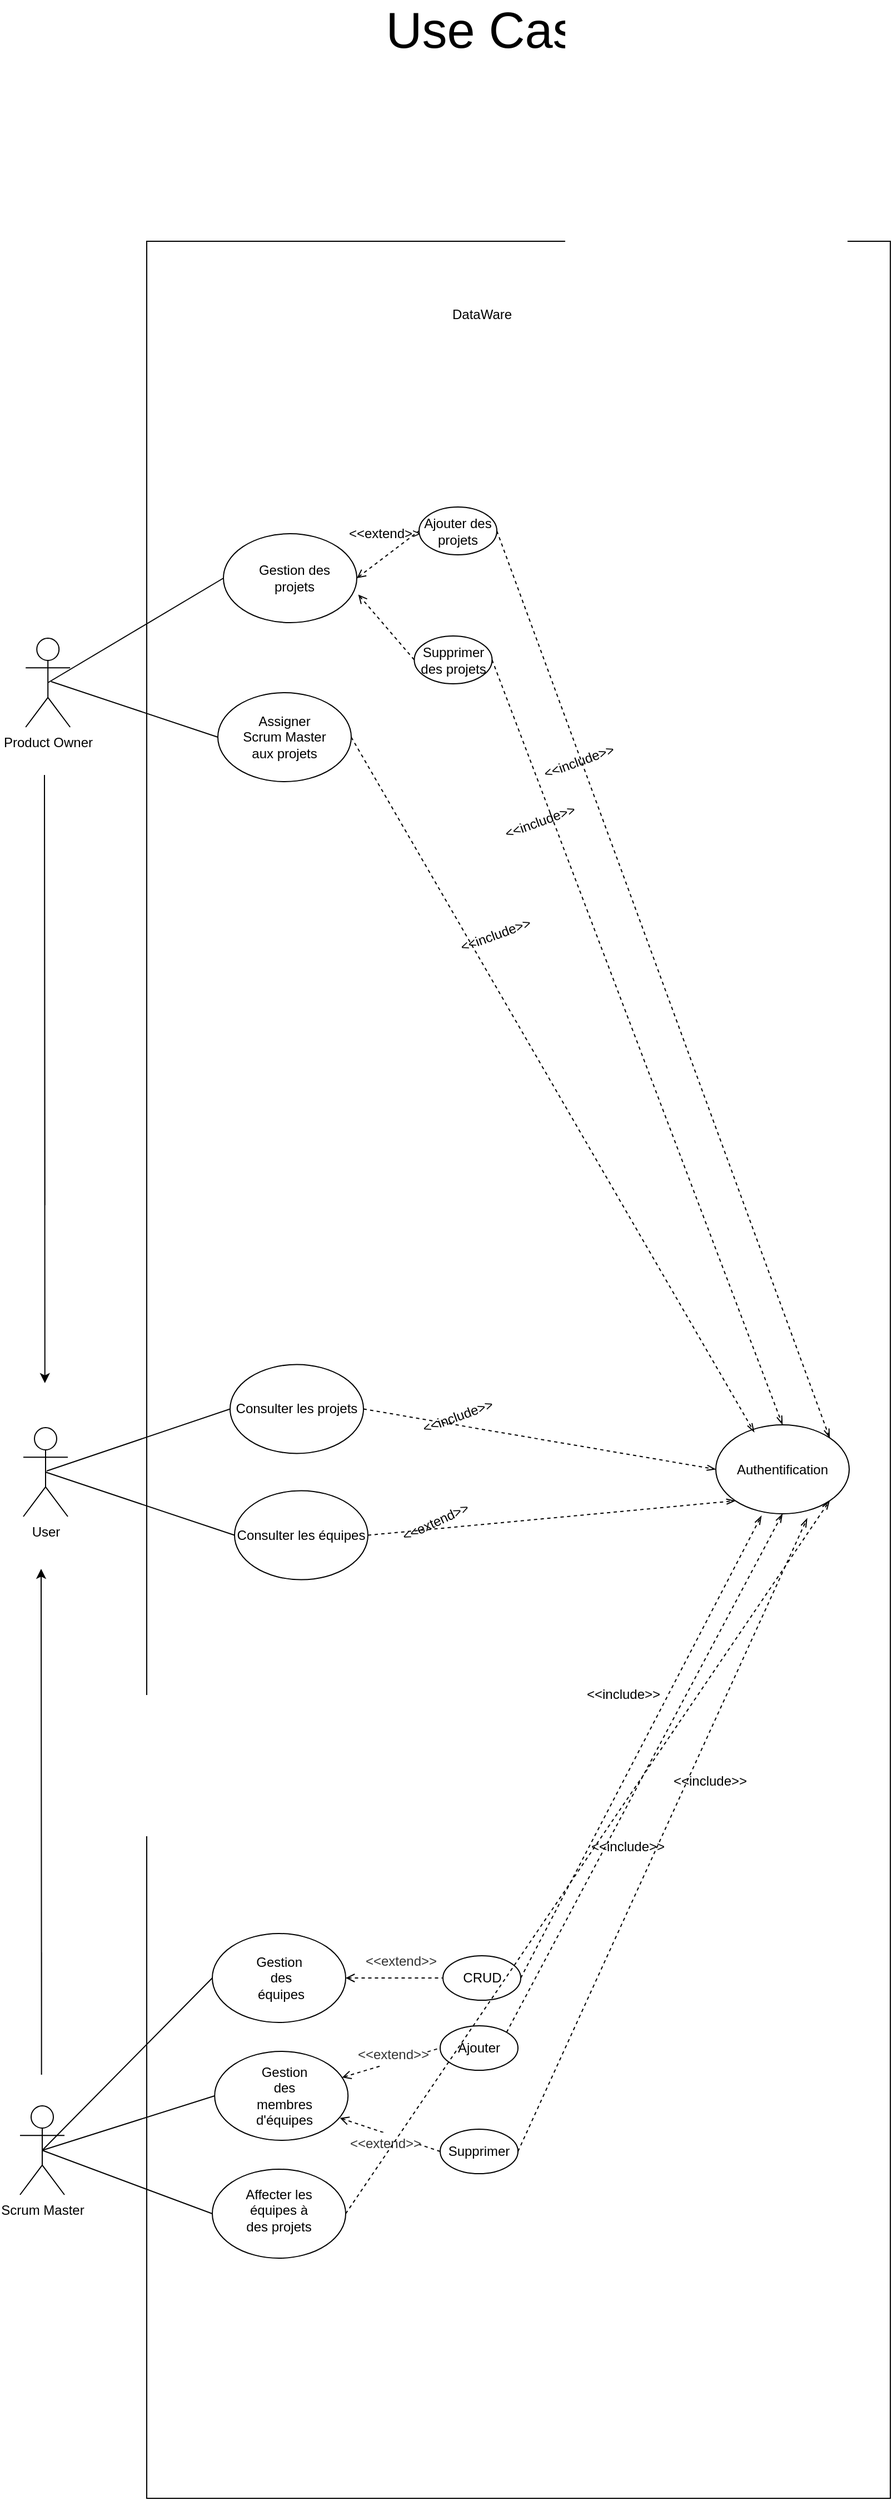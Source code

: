 <mxfile version="22.1.11" type="github" pages="3">
  <diagram name="Page-1" id="vLdt1EKLcYfqACjDj4Af">
    <mxGraphModel dx="3000" dy="3323" grid="0" gridSize="10" guides="1" tooltips="1" connect="1" arrows="1" fold="1" page="0" pageScale="1" pageWidth="850" pageHeight="1100" math="0" shadow="0">
      <root>
        <mxCell id="0" />
        <mxCell id="1" parent="0" />
        <mxCell id="L7YuDO2iPrU_yHy6kH_p-1" value="" style="rounded=0;whiteSpace=wrap;html=1;" parent="1" vertex="1">
          <mxGeometry x="262" y="-1358" width="669" height="2030" as="geometry" />
        </mxCell>
        <mxCell id="L7YuDO2iPrU_yHy6kH_p-2" value="User" style="shape=umlActor;verticalLabelPosition=bottom;verticalAlign=top;html=1;outlineConnect=0;" parent="1" vertex="1">
          <mxGeometry x="151" y="-291" width="40" height="80" as="geometry" />
        </mxCell>
        <mxCell id="L7YuDO2iPrU_yHy6kH_p-3" value="Product Owner" style="shape=umlActor;verticalLabelPosition=bottom;verticalAlign=top;html=1;outlineConnect=0;" parent="1" vertex="1">
          <mxGeometry x="153.11" y="-1001" width="40" height="80" as="geometry" />
        </mxCell>
        <mxCell id="L7YuDO2iPrU_yHy6kH_p-4" value="Scrum Master" style="shape=umlActor;verticalLabelPosition=bottom;verticalAlign=top;html=1;outlineConnect=0;" parent="1" vertex="1">
          <mxGeometry x="148" y="319" width="40" height="80" as="geometry" />
        </mxCell>
        <mxCell id="L7YuDO2iPrU_yHy6kH_p-5" value="" style="endArrow=classic;html=1;rounded=0;" parent="1" edge="1">
          <mxGeometry width="50" height="50" relative="1" as="geometry">
            <mxPoint x="170.38" y="-491" as="sourcePoint" />
            <mxPoint x="170.38" y="-331" as="targetPoint" />
            <Array as="points">
              <mxPoint x="170" y="-878" />
            </Array>
          </mxGeometry>
        </mxCell>
        <mxCell id="L7YuDO2iPrU_yHy6kH_p-6" value="" style="endArrow=classic;html=1;rounded=0;" parent="1" edge="1">
          <mxGeometry width="50" height="50" relative="1" as="geometry">
            <mxPoint x="167.33" y="181" as="sourcePoint" />
            <mxPoint x="167" y="-164" as="targetPoint" />
            <Array as="points">
              <mxPoint x="167.33" y="291" />
              <mxPoint x="167.33" y="231" />
            </Array>
          </mxGeometry>
        </mxCell>
        <mxCell id="L7YuDO2iPrU_yHy6kH_p-19" value="Archivage Q/R" style="text;html=1;strokeColor=none;fillColor=none;align=center;verticalAlign=middle;whiteSpace=wrap;rounded=0;" parent="1" vertex="1">
          <mxGeometry x="351" y="189" width="60" height="30" as="geometry" />
        </mxCell>
        <mxCell id="L7YuDO2iPrU_yHy6kH_p-39" value="DataWare" style="text;strokeColor=none;fillColor=none;align=left;verticalAlign=middle;spacingLeft=4;spacingRight=4;overflow=hidden;points=[[0,0.5],[1,0.5]];portConstraint=eastwest;rotatable=0;whiteSpace=wrap;html=1;" parent="1" vertex="1">
          <mxGeometry x="531" y="-1307" width="80" height="30" as="geometry" />
        </mxCell>
        <mxCell id="L7YuDO2iPrU_yHy6kH_p-44" value="&amp;lt;&amp;lt;extend&amp;gt;&amp;gt;" style="text;html=1;strokeColor=none;fillColor=none;align=center;verticalAlign=middle;whiteSpace=wrap;rounded=0;rotation=-25;" parent="1" vertex="1">
          <mxGeometry x="492" y="-216" width="60" height="20" as="geometry" />
        </mxCell>
        <mxCell id="L7YuDO2iPrU_yHy6kH_p-51" value="" style="ellipse;whiteSpace=wrap;html=1;" parent="1" vertex="1">
          <mxGeometry x="774" y="-293.5" width="120" height="80" as="geometry" />
        </mxCell>
        <mxCell id="L7YuDO2iPrU_yHy6kH_p-52" value="Authentification" style="text;html=1;strokeColor=none;fillColor=none;align=center;verticalAlign=middle;whiteSpace=wrap;rounded=0;" parent="1" vertex="1">
          <mxGeometry x="799" y="-270" width="70" height="33" as="geometry" />
        </mxCell>
        <mxCell id="L7YuDO2iPrU_yHy6kH_p-65" value="&amp;lt;&amp;lt;include&amp;gt;&amp;gt;" style="text;html=1;strokeColor=none;fillColor=none;align=center;verticalAlign=middle;whiteSpace=wrap;rounded=0;rotation=0;" parent="1" vertex="1">
          <mxGeometry x="661" y="-66" width="60" height="30" as="geometry" />
        </mxCell>
        <mxCell id="L7YuDO2iPrU_yHy6kH_p-70" value="&lt;font style=&quot;font-size: 45px;&quot;&gt;Use Case&lt;/font&gt;" style="text;html=1;strokeColor=none;fillColor=none;align=center;verticalAlign=middle;whiteSpace=wrap;rounded=0;" parent="1" vertex="1">
          <mxGeometry x="461" y="-1563" width="230" height="30" as="geometry" />
        </mxCell>
        <mxCell id="L7YuDO2iPrU_yHy6kH_p-71" value="" style="ellipse;whiteSpace=wrap;html=1;" parent="1" vertex="1">
          <mxGeometry x="321" y="164" width="120" height="80" as="geometry" />
        </mxCell>
        <mxCell id="L7YuDO2iPrU_yHy6kH_p-72" value="" style="ellipse;whiteSpace=wrap;html=1;" parent="1" vertex="1">
          <mxGeometry x="323.11" y="270" width="120" height="80" as="geometry" />
        </mxCell>
        <mxCell id="L7YuDO2iPrU_yHy6kH_p-73" value="" style="ellipse;whiteSpace=wrap;html=1;" parent="1" vertex="1">
          <mxGeometry x="321" y="376" width="120" height="80" as="geometry" />
        </mxCell>
        <mxCell id="L7YuDO2iPrU_yHy6kH_p-74" value="Gestion des membres d&#39;équipes" style="text;html=1;strokeColor=none;fillColor=none;align=center;verticalAlign=middle;whiteSpace=wrap;rounded=0;" parent="1" vertex="1">
          <mxGeometry x="356" y="295" width="60" height="30" as="geometry" />
        </mxCell>
        <mxCell id="L7YuDO2iPrU_yHy6kH_p-75" value="Affecter les équipes à des projets" style="text;html=1;strokeColor=none;fillColor=none;align=center;verticalAlign=middle;whiteSpace=wrap;rounded=0;" parent="1" vertex="1">
          <mxGeometry x="344.95" y="382" width="72.11" height="61" as="geometry" />
        </mxCell>
        <mxCell id="L7YuDO2iPrU_yHy6kH_p-77" value="Gestion&amp;nbsp; des équipes" style="text;html=1;strokeColor=none;fillColor=none;align=center;verticalAlign=middle;whiteSpace=wrap;rounded=0;" parent="1" vertex="1">
          <mxGeometry x="353.11" y="189" width="60" height="30" as="geometry" />
        </mxCell>
        <mxCell id="L7YuDO2iPrU_yHy6kH_p-78" value="" style="endArrow=none;html=1;rounded=0;exitX=0.5;exitY=0.5;exitDx=0;exitDy=0;exitPerimeter=0;entryX=0;entryY=0.5;entryDx=0;entryDy=0;" parent="1" source="L7YuDO2iPrU_yHy6kH_p-4" target="L7YuDO2iPrU_yHy6kH_p-71" edge="1">
          <mxGeometry width="50" height="50" relative="1" as="geometry">
            <mxPoint x="166" y="49" as="sourcePoint" />
            <mxPoint x="350" y="201" as="targetPoint" />
          </mxGeometry>
        </mxCell>
        <mxCell id="L7YuDO2iPrU_yHy6kH_p-79" value="" style="endArrow=none;html=1;rounded=0;exitX=0.5;exitY=0.5;exitDx=0;exitDy=0;exitPerimeter=0;entryX=0;entryY=0.5;entryDx=0;entryDy=0;" parent="1" source="L7YuDO2iPrU_yHy6kH_p-4" target="L7YuDO2iPrU_yHy6kH_p-72" edge="1">
          <mxGeometry width="50" height="50" relative="1" as="geometry">
            <mxPoint x="188" y="379" as="sourcePoint" />
            <mxPoint x="372" y="531" as="targetPoint" />
          </mxGeometry>
        </mxCell>
        <mxCell id="L7YuDO2iPrU_yHy6kH_p-80" value="" style="endArrow=none;html=1;rounded=0;entryX=0;entryY=0.5;entryDx=0;entryDy=0;exitX=0.5;exitY=0.5;exitDx=0;exitDy=0;exitPerimeter=0;" parent="1" source="L7YuDO2iPrU_yHy6kH_p-4" target="L7YuDO2iPrU_yHy6kH_p-73" edge="1">
          <mxGeometry width="50" height="50" relative="1" as="geometry">
            <mxPoint x="170" y="361" as="sourcePoint" />
            <mxPoint x="382" y="541" as="targetPoint" />
          </mxGeometry>
        </mxCell>
        <mxCell id="L7YuDO2iPrU_yHy6kH_p-81" value="CRUD" style="ellipse;whiteSpace=wrap;html=1;" parent="1" vertex="1">
          <mxGeometry x="528.5" y="184" width="70" height="40" as="geometry" />
        </mxCell>
        <mxCell id="L7YuDO2iPrU_yHy6kH_p-82" value="" style="endArrow=none;dashed=1;html=1;rounded=0;entryX=0;entryY=0.5;entryDx=0;entryDy=0;exitX=1;exitY=0.5;exitDx=0;exitDy=0;startArrow=open;startFill=0;" parent="1" source="L7YuDO2iPrU_yHy6kH_p-71" target="L7YuDO2iPrU_yHy6kH_p-81" edge="1">
          <mxGeometry width="50" height="50" relative="1" as="geometry">
            <mxPoint x="422.68" y="72.72" as="sourcePoint" />
            <mxPoint x="525.68" y="210.72" as="targetPoint" />
          </mxGeometry>
        </mxCell>
        <mxCell id="L7YuDO2iPrU_yHy6kH_p-83" value="&amp;lt;&amp;lt;extend&amp;gt;&amp;gt;" style="text;html=1;align=center;verticalAlign=middle;whiteSpace=wrap;rounded=0;fillColor=default;fontColor=#333333;strokeColor=none;" parent="1" vertex="1">
          <mxGeometry x="461" y="179" width="60" height="20" as="geometry" />
        </mxCell>
        <mxCell id="L7YuDO2iPrU_yHy6kH_p-84" style="edgeStyle=none;curved=1;rounded=0;orthogonalLoop=1;jettySize=auto;html=1;exitX=0.5;exitY=0;exitDx=0;exitDy=0;fontSize=12;startSize=8;endSize=8;" parent="1" source="L7YuDO2iPrU_yHy6kH_p-81" target="L7YuDO2iPrU_yHy6kH_p-81" edge="1">
          <mxGeometry relative="1" as="geometry" />
        </mxCell>
        <mxCell id="L7YuDO2iPrU_yHy6kH_p-85" value="Ajouter" style="ellipse;whiteSpace=wrap;html=1;" parent="1" vertex="1">
          <mxGeometry x="526" y="247" width="70" height="40" as="geometry" />
        </mxCell>
        <mxCell id="L7YuDO2iPrU_yHy6kH_p-86" value="Supprimer" style="ellipse;whiteSpace=wrap;html=1;" parent="1" vertex="1">
          <mxGeometry x="526" y="340" width="70" height="40" as="geometry" />
        </mxCell>
        <mxCell id="L7YuDO2iPrU_yHy6kH_p-87" value="" style="endArrow=none;dashed=1;html=1;rounded=0;entryX=0;entryY=0.5;entryDx=0;entryDy=0;startArrow=open;startFill=0;" parent="1" source="L7YuDO2iPrU_yHy6kH_p-72" target="L7YuDO2iPrU_yHy6kH_p-85" edge="1">
          <mxGeometry width="50" height="50" relative="1" as="geometry">
            <mxPoint x="451" y="214" as="sourcePoint" />
            <mxPoint x="541" y="214" as="targetPoint" />
          </mxGeometry>
        </mxCell>
        <mxCell id="L7YuDO2iPrU_yHy6kH_p-88" value="&amp;lt;&amp;lt;extend&amp;gt;&amp;gt;" style="text;html=1;align=center;verticalAlign=middle;whiteSpace=wrap;rounded=0;fillColor=default;fontColor=#333333;strokeColor=none;" parent="1" vertex="1">
          <mxGeometry x="454" y="263" width="60" height="20" as="geometry" />
        </mxCell>
        <mxCell id="L7YuDO2iPrU_yHy6kH_p-89" value="" style="endArrow=none;dashed=1;html=1;rounded=0;entryX=0;entryY=0.5;entryDx=0;entryDy=0;exitX=0.939;exitY=0.749;exitDx=0;exitDy=0;startArrow=open;startFill=0;exitPerimeter=0;" parent="1" source="L7YuDO2iPrU_yHy6kH_p-72" target="L7YuDO2iPrU_yHy6kH_p-86" edge="1">
          <mxGeometry width="50" height="50" relative="1" as="geometry">
            <mxPoint x="451" y="214" as="sourcePoint" />
            <mxPoint x="541" y="214" as="targetPoint" />
          </mxGeometry>
        </mxCell>
        <mxCell id="L7YuDO2iPrU_yHy6kH_p-90" value="&amp;lt;&amp;lt;extend&amp;gt;&amp;gt;" style="text;html=1;align=center;verticalAlign=middle;whiteSpace=wrap;rounded=0;fillColor=default;fontColor=#333333;strokeColor=none;" parent="1" vertex="1">
          <mxGeometry x="447" y="343" width="60" height="20" as="geometry" />
        </mxCell>
        <mxCell id="L7YuDO2iPrU_yHy6kH_p-91" value="Consulter les équipes" style="ellipse;whiteSpace=wrap;html=1;" parent="1" vertex="1">
          <mxGeometry x="341" y="-234.23" width="120" height="80" as="geometry" />
        </mxCell>
        <mxCell id="L7YuDO2iPrU_yHy6kH_p-92" value="Consulter les projets" style="ellipse;whiteSpace=wrap;html=1;" parent="1" vertex="1">
          <mxGeometry x="337" y="-347.76" width="120" height="80" as="geometry" />
        </mxCell>
        <mxCell id="L7YuDO2iPrU_yHy6kH_p-93" value="" style="endArrow=none;html=1;rounded=0;entryX=0;entryY=0.5;entryDx=0;entryDy=0;" parent="1" target="L7YuDO2iPrU_yHy6kH_p-92" edge="1">
          <mxGeometry width="50" height="50" relative="1" as="geometry">
            <mxPoint x="172" y="-252" as="sourcePoint" />
            <mxPoint x="328" y="-464" as="targetPoint" />
          </mxGeometry>
        </mxCell>
        <mxCell id="L7YuDO2iPrU_yHy6kH_p-94" value="" style="endArrow=none;html=1;rounded=0;entryX=0;entryY=0.5;entryDx=0;entryDy=0;exitX=0.5;exitY=0.5;exitDx=0;exitDy=0;exitPerimeter=0;" parent="1" source="L7YuDO2iPrU_yHy6kH_p-2" target="L7YuDO2iPrU_yHy6kH_p-91" edge="1">
          <mxGeometry width="50" height="50" relative="1" as="geometry">
            <mxPoint x="182" y="-242" as="sourcePoint" />
            <mxPoint x="324" y="-690" as="targetPoint" />
          </mxGeometry>
        </mxCell>
        <mxCell id="L7YuDO2iPrU_yHy6kH_p-97" value="" style="endArrow=openThin;dashed=1;html=1;rounded=0;exitX=1;exitY=0.5;exitDx=0;exitDy=0;entryX=0;entryY=1;entryDx=0;entryDy=0;endFill=0;" parent="1" source="L7YuDO2iPrU_yHy6kH_p-91" target="L7YuDO2iPrU_yHy6kH_p-51" edge="1">
          <mxGeometry width="50" height="50" relative="1" as="geometry">
            <mxPoint x="444" y="-690" as="sourcePoint" />
            <mxPoint x="886" y="-272" as="targetPoint" />
          </mxGeometry>
        </mxCell>
        <mxCell id="L7YuDO2iPrU_yHy6kH_p-99" value="" style="ellipse;whiteSpace=wrap;html=1;" parent="1" vertex="1">
          <mxGeometry x="326" y="-952" width="120" height="80" as="geometry" />
        </mxCell>
        <mxCell id="L7YuDO2iPrU_yHy6kH_p-100" value="Assigner Scrum Master aux projets" style="text;html=1;strokeColor=none;fillColor=none;align=center;verticalAlign=middle;whiteSpace=wrap;rounded=0;" parent="1" vertex="1">
          <mxGeometry x="345" y="-930" width="82" height="36" as="geometry" />
        </mxCell>
        <mxCell id="L7YuDO2iPrU_yHy6kH_p-101" value="" style="ellipse;whiteSpace=wrap;html=1;" parent="1" vertex="1">
          <mxGeometry x="331" y="-1095" width="120" height="80" as="geometry" />
        </mxCell>
        <mxCell id="L7YuDO2iPrU_yHy6kH_p-102" value="Gestion des projets" style="text;html=1;strokeColor=none;fillColor=none;align=center;verticalAlign=middle;whiteSpace=wrap;rounded=0;" parent="1" vertex="1">
          <mxGeometry x="361" y="-1070" width="68" height="30" as="geometry" />
        </mxCell>
        <mxCell id="L7YuDO2iPrU_yHy6kH_p-103" value="" style="endArrow=none;html=1;rounded=0;exitX=0.5;exitY=0.5;exitDx=0;exitDy=0;exitPerimeter=0;entryX=0;entryY=0.5;entryDx=0;entryDy=0;" parent="1" source="L7YuDO2iPrU_yHy6kH_p-3" target="L7YuDO2iPrU_yHy6kH_p-101" edge="1">
          <mxGeometry width="50" height="50" relative="1" as="geometry">
            <mxPoint x="183" y="-951" as="sourcePoint" />
            <mxPoint x="318" y="-894" as="targetPoint" />
          </mxGeometry>
        </mxCell>
        <mxCell id="L7YuDO2iPrU_yHy6kH_p-104" value="" style="endArrow=none;html=1;rounded=0;entryX=0;entryY=0.5;entryDx=0;entryDy=0;" parent="1" target="L7YuDO2iPrU_yHy6kH_p-99" edge="1">
          <mxGeometry width="50" height="50" relative="1" as="geometry">
            <mxPoint x="176" y="-962" as="sourcePoint" />
            <mxPoint x="328" y="-884" as="targetPoint" />
          </mxGeometry>
        </mxCell>
        <mxCell id="L7YuDO2iPrU_yHy6kH_p-106" value="" style="endArrow=openThin;dashed=1;html=1;rounded=0;exitX=1;exitY=0.5;exitDx=0;exitDy=0;endFill=0;entryX=0.288;entryY=0.083;entryDx=0;entryDy=0;entryPerimeter=0;" parent="1" source="L7YuDO2iPrU_yHy6kH_p-99" target="L7YuDO2iPrU_yHy6kH_p-51" edge="1">
          <mxGeometry width="50" height="50" relative="1" as="geometry">
            <mxPoint x="448" y="-884" as="sourcePoint" />
            <mxPoint x="839" y="-285" as="targetPoint" />
          </mxGeometry>
        </mxCell>
        <mxCell id="L7YuDO2iPrU_yHy6kH_p-107" value="Ajouter des projets" style="ellipse;whiteSpace=wrap;html=1;" parent="1" vertex="1">
          <mxGeometry x="507" y="-1119" width="70" height="43" as="geometry" />
        </mxCell>
        <mxCell id="L7YuDO2iPrU_yHy6kH_p-108" value="&amp;lt;&amp;lt;extend&amp;gt;&amp;gt;" style="text;html=1;strokeColor=none;fillColor=none;align=center;verticalAlign=middle;whiteSpace=wrap;rounded=0;rotation=0;" parent="1" vertex="1">
          <mxGeometry x="446" y="-1105" width="60" height="20" as="geometry" />
        </mxCell>
        <mxCell id="L7YuDO2iPrU_yHy6kH_p-109" value="" style="endArrow=none;dashed=1;html=1;rounded=0;exitX=1;exitY=0.5;exitDx=0;exitDy=0;entryX=0;entryY=0.5;entryDx=0;entryDy=0;startArrow=open;startFill=0;" parent="1" source="L7YuDO2iPrU_yHy6kH_p-101" target="L7YuDO2iPrU_yHy6kH_p-107" edge="1">
          <mxGeometry width="50" height="50" relative="1" as="geometry">
            <mxPoint x="451" y="-466" as="sourcePoint" />
            <mxPoint x="531" y="-466" as="targetPoint" />
            <Array as="points" />
          </mxGeometry>
        </mxCell>
        <mxCell id="GyBS00rsFHVyNC-H7qDA-1" value="Supprimer des projets" style="ellipse;whiteSpace=wrap;html=1;" parent="1" vertex="1">
          <mxGeometry x="502.71" y="-1003" width="70" height="43" as="geometry" />
        </mxCell>
        <mxCell id="GyBS00rsFHVyNC-H7qDA-2" value="" style="endArrow=none;dashed=1;html=1;rounded=0;exitX=1.011;exitY=0.685;exitDx=0;exitDy=0;entryX=0;entryY=0.5;entryDx=0;entryDy=0;startArrow=open;startFill=0;exitPerimeter=0;" parent="1" source="L7YuDO2iPrU_yHy6kH_p-101" target="GyBS00rsFHVyNC-H7qDA-1" edge="1">
          <mxGeometry width="50" height="50" relative="1" as="geometry">
            <mxPoint x="461" y="-1045" as="sourcePoint" />
            <mxPoint x="517" y="-1088" as="targetPoint" />
            <Array as="points" />
          </mxGeometry>
        </mxCell>
        <mxCell id="GyBS00rsFHVyNC-H7qDA-3" value="" style="endArrow=openThin;dashed=1;html=1;rounded=0;exitX=1;exitY=0.5;exitDx=0;exitDy=0;endFill=0;entryX=0.5;entryY=0;entryDx=0;entryDy=0;" parent="1" source="GyBS00rsFHVyNC-H7qDA-1" target="L7YuDO2iPrU_yHy6kH_p-51" edge="1">
          <mxGeometry width="50" height="50" relative="1" as="geometry">
            <mxPoint x="587" y="-1087" as="sourcePoint" />
            <mxPoint x="866" y="-283" as="targetPoint" />
          </mxGeometry>
        </mxCell>
        <mxCell id="GyBS00rsFHVyNC-H7qDA-4" value="&amp;lt;&amp;lt;include&amp;gt;&amp;gt;" style="text;html=1;strokeColor=none;fillColor=none;align=center;verticalAlign=middle;whiteSpace=wrap;rounded=0;rotation=-20;" parent="1" vertex="1">
          <mxGeometry x="546" y="-749" width="60" height="30" as="geometry" />
        </mxCell>
        <mxCell id="GyBS00rsFHVyNC-H7qDA-5" value="&amp;lt;&amp;lt;include&amp;gt;&amp;gt;" style="text;html=1;strokeColor=none;fillColor=none;align=center;verticalAlign=middle;whiteSpace=wrap;rounded=0;rotation=-20;" parent="1" vertex="1">
          <mxGeometry x="586" y="-851" width="60" height="30" as="geometry" />
        </mxCell>
        <mxCell id="GyBS00rsFHVyNC-H7qDA-7" value="" style="endArrow=openThin;dashed=1;html=1;rounded=0;exitX=1;exitY=0.5;exitDx=0;exitDy=0;endFill=0;entryX=1;entryY=0;entryDx=0;entryDy=0;" parent="1" source="L7YuDO2iPrU_yHy6kH_p-107" target="L7YuDO2iPrU_yHy6kH_p-51" edge="1">
          <mxGeometry width="50" height="50" relative="1" as="geometry">
            <mxPoint x="577" y="-1097" as="sourcePoint" />
            <mxPoint x="856" y="-293" as="targetPoint" />
          </mxGeometry>
        </mxCell>
        <mxCell id="GyBS00rsFHVyNC-H7qDA-6" value="&amp;lt;&amp;lt;include&amp;gt;&amp;gt;" style="text;html=1;strokeColor=none;fillColor=none;align=center;verticalAlign=middle;whiteSpace=wrap;rounded=0;rotation=-20;" parent="1" vertex="1">
          <mxGeometry x="621" y="-905" width="60" height="30" as="geometry" />
        </mxCell>
        <mxCell id="GyBS00rsFHVyNC-H7qDA-9" value="" style="endArrow=openThin;dashed=1;html=1;rounded=0;exitX=1;exitY=0.5;exitDx=0;exitDy=0;entryX=0;entryY=0.5;entryDx=0;entryDy=0;endFill=0;" parent="1" source="L7YuDO2iPrU_yHy6kH_p-92" target="L7YuDO2iPrU_yHy6kH_p-51" edge="1">
          <mxGeometry width="50" height="50" relative="1" as="geometry">
            <mxPoint x="457" y="-308" as="sourcePoint" />
            <mxPoint x="876" y="-282" as="targetPoint" />
          </mxGeometry>
        </mxCell>
        <mxCell id="L7YuDO2iPrU_yHy6kH_p-96" value="&amp;lt;&amp;lt;include&amp;gt;&amp;gt;" style="text;html=1;strokeColor=none;fillColor=none;align=center;verticalAlign=middle;whiteSpace=wrap;rounded=0;rotation=-20;" parent="1" vertex="1">
          <mxGeometry x="512" y="-316" width="60" height="30" as="geometry" />
        </mxCell>
        <mxCell id="GyBS00rsFHVyNC-H7qDA-10" value="" style="endArrow=openThin;dashed=1;html=1;rounded=0;exitX=1;exitY=0.5;exitDx=0;exitDy=0;endFill=0;entryX=0.342;entryY=1.022;entryDx=0;entryDy=0;entryPerimeter=0;" parent="1" source="L7YuDO2iPrU_yHy6kH_p-81" target="L7YuDO2iPrU_yHy6kH_p-51" edge="1">
          <mxGeometry width="50" height="50" relative="1" as="geometry">
            <mxPoint x="456" y="-902" as="sourcePoint" />
            <mxPoint x="819" y="-277" as="targetPoint" />
          </mxGeometry>
        </mxCell>
        <mxCell id="GyBS00rsFHVyNC-H7qDA-11" value="" style="endArrow=openThin;dashed=1;html=1;rounded=0;exitX=1;exitY=0;exitDx=0;exitDy=0;endFill=0;entryX=0.5;entryY=1;entryDx=0;entryDy=0;" parent="1" source="L7YuDO2iPrU_yHy6kH_p-85" target="L7YuDO2iPrU_yHy6kH_p-51" edge="1">
          <mxGeometry width="50" height="50" relative="1" as="geometry">
            <mxPoint x="609" y="214" as="sourcePoint" />
            <mxPoint x="825" y="-202" as="targetPoint" />
          </mxGeometry>
        </mxCell>
        <mxCell id="GyBS00rsFHVyNC-H7qDA-12" value="" style="endArrow=openThin;dashed=1;html=1;rounded=0;exitX=1;exitY=0.5;exitDx=0;exitDy=0;endFill=0;entryX=0.685;entryY=1.051;entryDx=0;entryDy=0;entryPerimeter=0;" parent="1" source="L7YuDO2iPrU_yHy6kH_p-86" target="L7YuDO2iPrU_yHy6kH_p-51" edge="1">
          <mxGeometry width="50" height="50" relative="1" as="geometry">
            <mxPoint x="619" y="224" as="sourcePoint" />
            <mxPoint x="835" y="-192" as="targetPoint" />
          </mxGeometry>
        </mxCell>
        <mxCell id="GyBS00rsFHVyNC-H7qDA-13" value="" style="endArrow=openThin;dashed=1;html=1;rounded=0;exitX=1;exitY=0.5;exitDx=0;exitDy=0;endFill=0;entryX=1;entryY=1;entryDx=0;entryDy=0;" parent="1" source="L7YuDO2iPrU_yHy6kH_p-73" target="L7YuDO2iPrU_yHy6kH_p-51" edge="1">
          <mxGeometry width="50" height="50" relative="1" as="geometry">
            <mxPoint x="606" y="370" as="sourcePoint" />
            <mxPoint x="866" y="-199" as="targetPoint" />
          </mxGeometry>
        </mxCell>
        <mxCell id="GyBS00rsFHVyNC-H7qDA-14" value="&amp;lt;&amp;lt;include&amp;gt;&amp;gt;" style="text;html=1;strokeColor=none;fillColor=none;align=center;verticalAlign=middle;whiteSpace=wrap;rounded=0;rotation=0;" parent="1" vertex="1">
          <mxGeometry x="739" y="12" width="60" height="30" as="geometry" />
        </mxCell>
        <mxCell id="GyBS00rsFHVyNC-H7qDA-16" value="&amp;lt;&amp;lt;include&amp;gt;&amp;gt;" style="text;html=1;strokeColor=none;fillColor=none;align=center;verticalAlign=middle;whiteSpace=wrap;rounded=0;rotation=0;" parent="1" vertex="1">
          <mxGeometry x="665" y="71" width="60" height="30" as="geometry" />
        </mxCell>
      </root>
    </mxGraphModel>
  </diagram>
  <diagram id="OqIGuRWAofvZ5ptTFjWC" name="Page-2">
    <mxGraphModel dx="2733" dy="940" grid="0" gridSize="10" guides="1" tooltips="1" connect="1" arrows="1" fold="1" page="0" pageScale="1" pageWidth="850" pageHeight="1100" math="0" shadow="0">
      <root>
        <mxCell id="0" />
        <mxCell id="1" parent="0" />
        <mxCell id="jC29rBvByMUPAwXHaS5y-18" value="Projects" style="swimlane;fontStyle=1;align=center;verticalAlign=top;childLayout=stackLayout;horizontal=1;startSize=26;horizontalStack=0;resizeParent=1;resizeParentMax=0;resizeLast=0;collapsible=1;marginBottom=0;whiteSpace=wrap;html=1;" parent="1" vertex="1">
          <mxGeometry x="130.67" y="1109.99" width="160" height="120" as="geometry" />
        </mxCell>
        <mxCell id="jC29rBvByMUPAwXHaS5y-19" value="+ ID Projects:&amp;nbsp; &amp;nbsp; &amp;nbsp;INT&lt;br style=&quot;border-color: var(--border-color);&quot;&gt;+ Nom&amp;nbsp; :&amp;nbsp; &amp;nbsp; &amp;nbsp; &amp;nbsp; &amp;nbsp; &amp;nbsp; STRING&lt;br style=&quot;border-color: var(--border-color);&quot;&gt;+ Description&amp;nbsp; &amp;nbsp; STRING&lt;br&gt;+Date_Debut&amp;nbsp; &amp;nbsp; type:date ;&lt;br&gt;+Date_Fin&amp;nbsp; &amp;nbsp; &amp;nbsp; &amp;nbsp; &amp;nbsp;type:date;&lt;br&gt;&lt;br&gt;&lt;br&gt;&amp;nbsp;" style="text;strokeColor=none;fillColor=none;align=left;verticalAlign=top;spacingLeft=4;spacingRight=4;overflow=hidden;rotatable=0;points=[[0,0.5],[1,0.5]];portConstraint=eastwest;whiteSpace=wrap;html=1;" parent="jC29rBvByMUPAwXHaS5y-18" vertex="1">
          <mxGeometry y="26" width="160" height="94" as="geometry" />
        </mxCell>
        <mxCell id="jC29rBvByMUPAwXHaS5y-20" value="" style="line;strokeWidth=1;fillColor=none;align=left;verticalAlign=middle;spacingTop=-1;spacingLeft=3;spacingRight=3;rotatable=0;labelPosition=right;points=[];portConstraint=eastwest;strokeColor=inherit;" parent="jC29rBvByMUPAwXHaS5y-18" vertex="1">
          <mxGeometry y="120" width="160" as="geometry" />
        </mxCell>
        <mxCell id="jC29rBvByMUPAwXHaS5y-22" value="User" style="swimlane;fontStyle=1;align=center;verticalAlign=top;childLayout=stackLayout;horizontal=1;startSize=26;horizontalStack=0;resizeParent=1;resizeParentMax=0;resizeLast=0;collapsible=1;marginBottom=0;whiteSpace=wrap;html=1;" parent="1" vertex="1">
          <mxGeometry x="490" y="1110" width="189" height="290" as="geometry" />
        </mxCell>
        <mxCell id="jC29rBvByMUPAwXHaS5y-24" value="#&amp;nbsp;id_user :&amp;nbsp; INT&lt;br&gt;#&amp;nbsp;First_name : STRING&lt;br&gt;#&amp;nbsp;Last_Name:&amp;nbsp; STRING&lt;br&gt;# Email:&amp;nbsp; &amp;nbsp;STRING;&lt;br&gt;# Password:&amp;nbsp; INT&lt;br&gt;# Téléphone : INT&amp;nbsp;&lt;br style=&quot;border-color: var(--border-color);&quot;&gt;# Rôle :&amp;nbsp; &amp;nbsp; &amp;nbsp;STRING,&lt;br style=&quot;border-color: var(--border-color);&quot;&gt;# Equipe ID : INT&amp;nbsp;&lt;br&gt;# Project_Name: STRING" style="text;strokeColor=none;fillColor=none;align=left;verticalAlign=top;spacingLeft=4;spacingRight=4;overflow=hidden;rotatable=0;points=[[0,0.5],[1,0.5]];portConstraint=eastwest;whiteSpace=wrap;html=1;" parent="jC29rBvByMUPAwXHaS5y-22" vertex="1">
          <mxGeometry y="26" width="189" height="144" as="geometry" />
        </mxCell>
        <mxCell id="jC29rBvByMUPAwXHaS5y-25" value="" style="line;strokeWidth=1;fillColor=none;align=left;verticalAlign=middle;spacingTop=-1;spacingLeft=3;spacingRight=3;rotatable=0;labelPosition=right;points=[];portConstraint=eastwest;strokeColor=inherit;" parent="jC29rBvByMUPAwXHaS5y-22" vertex="1">
          <mxGeometry y="170" width="189" height="8" as="geometry" />
        </mxCell>
        <mxCell id="jC29rBvByMUPAwXHaS5y-26" value="&lt;ul style=&quot;border: 0px solid rgb(217, 217, 227); box-sizing: border-box; --tw-border-spacing-x: 0; --tw-border-spacing-y: 0; --tw-translate-x: 0; --tw-translate-y: 0; --tw-rotate: 0; --tw-skew-x: 0; --tw-skew-y: 0; --tw-scale-x: 1; --tw-scale-y: 1; --tw-pan-x: ; --tw-pan-y: ; --tw-pinch-zoom: ; --tw-scroll-snap-strictness: proximity; --tw-gradient-from-position: ; --tw-gradient-via-position: ; --tw-gradient-to-position: ; --tw-ordinal: ; --tw-slashed-zero: ; --tw-numeric-figure: ; --tw-numeric-spacing: ; --tw-numeric-fraction: ; --tw-ring-inset: ; --tw-ring-offset-width: 0px; --tw-ring-offset-color: #fff; --tw-ring-color: rgba(69,89,164,.5); --tw-ring-offset-shadow: 0 0 transparent; --tw-ring-shadow: 0 0 transparent; --tw-shadow: 0 0 transparent; --tw-shadow-colored: 0 0 transparent; --tw-blur: ; --tw-brightness: ; --tw-contrast: ; --tw-grayscale: ; --tw-hue-rotate: ; --tw-invert: ; --tw-saturate: ; --tw-sepia: ; --tw-drop-shadow: ; --tw-backdrop-blur: ; --tw-backdrop-brightness: ; --tw-backdrop-contrast: ; --tw-backdrop-grayscale: ; --tw-backdrop-hue-rotate: ; --tw-backdrop-invert: ; --tw-backdrop-opacity: ; --tw-backdrop-saturate: ; --tw-backdrop-sepia: ; list-style-position: initial; list-style-image: initial; margin: 0px 0px 0px 1rem; padding: 0px; display: flex; flex-direction: column; color: rgb(15, 15, 15); font-family: Söhne, ui-sans-serif, system-ui, -apple-system, &amp;quot;Segoe UI&amp;quot;, Roboto, Ubuntu, Cantarell, &amp;quot;Noto Sans&amp;quot;, sans-serif, &amp;quot;Helvetica Neue&amp;quot;, Arial, &amp;quot;Apple Color Emoji&amp;quot;, &amp;quot;Segoe UI Emoji&amp;quot;, &amp;quot;Segoe UI Symbol&amp;quot;, &amp;quot;Noto Color Emoji&amp;quot;; font-size: 16px;&quot;&gt;&lt;li style=&quot;border: 0px solid rgb(217, 217, 227); box-sizing: border-box; --tw-border-spacing-x: 0; --tw-border-spacing-y: 0; --tw-translate-x: 0; --tw-translate-y: 0; --tw-rotate: 0; --tw-skew-x: 0; --tw-skew-y: 0; --tw-scale-x: 1; --tw-scale-y: 1; --tw-pan-x: ; --tw-pan-y: ; --tw-pinch-zoom: ; --tw-scroll-snap-strictness: proximity; --tw-gradient-from-position: ; --tw-gradient-via-position: ; --tw-gradient-to-position: ; --tw-ordinal: ; --tw-slashed-zero: ; --tw-numeric-figure: ; --tw-numeric-spacing: ; --tw-numeric-fraction: ; --tw-ring-inset: ; --tw-ring-offset-width: 0px; --tw-ring-offset-color: #fff; --tw-ring-color: rgba(69,89,164,.5); --tw-ring-offset-shadow: 0 0 transparent; --tw-ring-shadow: 0 0 transparent; --tw-shadow: 0 0 transparent; --tw-shadow-colored: 0 0 transparent; --tw-blur: ; --tw-brightness: ; --tw-contrast: ; --tw-grayscale: ; --tw-hue-rotate: ; --tw-invert: ; --tw-saturate: ; --tw-sepia: ; --tw-drop-shadow: ; --tw-backdrop-blur: ; --tw-backdrop-brightness: ; --tw-backdrop-contrast: ; --tw-backdrop-grayscale: ; --tw-backdrop-hue-rotate: ; --tw-backdrop-invert: ; --tw-backdrop-opacity: ; --tw-backdrop-saturate: ; --tw-backdrop-sepia: ; margin: 0px; padding-left: 0.375em; display: block; min-height: 28px;&quot;&gt;&lt;code style=&quot;border: 0px solid rgb(217, 217, 227); box-sizing: border-box; --tw-border-spacing-x: 0; --tw-border-spacing-y: 0; --tw-translate-x: 0; --tw-translate-y: 0; --tw-rotate: 0; --tw-skew-x: 0; --tw-skew-y: 0; --tw-scale-x: 1; --tw-scale-y: 1; --tw-pan-x: ; --tw-pan-y: ; --tw-pinch-zoom: ; --tw-scroll-snap-strictness: proximity; --tw-gradient-from-position: ; --tw-gradient-via-position: ; --tw-gradient-to-position: ; --tw-ordinal: ; --tw-slashed-zero: ; --tw-numeric-figure: ; --tw-numeric-spacing: ; --tw-numeric-fraction: ; --tw-ring-inset: ; --tw-ring-offset-width: 0px; --tw-ring-offset-color: #fff; --tw-ring-color: rgba(69,89,164,.5); --tw-ring-offset-shadow: 0 0 transparent; --tw-ring-shadow: 0 0 transparent; --tw-shadow: 0 0 transparent; --tw-shadow-colored: 0 0 transparent; --tw-blur: ; --tw-brightness: ; --tw-contrast: ; --tw-grayscale: ; --tw-hue-rotate: ; --tw-invert: ; --tw-saturate: ; --tw-sepia: ; --tw-drop-shadow: ; --tw-backdrop-blur: ; --tw-backdrop-brightness: ; --tw-backdrop-contrast: ; --tw-backdrop-grayscale: ; --tw-backdrop-hue-rotate: ; --tw-backdrop-invert: ; --tw-backdrop-opacity: ; --tw-backdrop-saturate: ; --tw-backdrop-sepia: ; font-size: 0.875em; color: var(--tw-prose-code); font-family: &amp;quot;Söhne Mono&amp;quot;, Monaco, &amp;quot;Andale Mono&amp;quot;, &amp;quot;Ubuntu Mono&amp;quot;, monospace !important;&quot;&gt;# Authentification()&lt;/code&gt;&lt;/li&gt;&lt;li style=&quot;border: 0px solid rgb(217, 217, 227); box-sizing: border-box; --tw-border-spacing-x: 0; --tw-border-spacing-y: 0; --tw-translate-x: 0; --tw-translate-y: 0; --tw-rotate: 0; --tw-skew-x: 0; --tw-skew-y: 0; --tw-scale-x: 1; --tw-scale-y: 1; --tw-pan-x: ; --tw-pan-y: ; --tw-pinch-zoom: ; --tw-scroll-snap-strictness: proximity; --tw-gradient-from-position: ; --tw-gradient-via-position: ; --tw-gradient-to-position: ; --tw-ordinal: ; --tw-slashed-zero: ; --tw-numeric-figure: ; --tw-numeric-spacing: ; --tw-numeric-fraction: ; --tw-ring-inset: ; --tw-ring-offset-width: 0px; --tw-ring-offset-color: #fff; --tw-ring-color: rgba(69,89,164,.5); --tw-ring-offset-shadow: 0 0 transparent; --tw-ring-shadow: 0 0 transparent; --tw-shadow: 0 0 transparent; --tw-shadow-colored: 0 0 transparent; --tw-blur: ; --tw-brightness: ; --tw-contrast: ; --tw-grayscale: ; --tw-hue-rotate: ; --tw-invert: ; --tw-saturate: ; --tw-sepia: ; --tw-drop-shadow: ; --tw-backdrop-blur: ; --tw-backdrop-brightness: ; --tw-backdrop-contrast: ; --tw-backdrop-grayscale: ; --tw-backdrop-hue-rotate: ; --tw-backdrop-invert: ; --tw-backdrop-opacity: ; --tw-backdrop-saturate: ; --tw-backdrop-sepia: ; margin: 0px; padding-left: 0.375em; display: block; min-height: 28px;&quot;&gt;&lt;span style=&quot;color: var(--tw-prose-code); background-color: initial;&quot;&gt;# Inscription()&lt;/span&gt;&lt;/li&gt;&lt;li style=&quot;border: 0px solid rgb(217, 217, 227); box-sizing: border-box; --tw-border-spacing-x: 0; --tw-border-spacing-y: 0; --tw-translate-x: 0; --tw-translate-y: 0; --tw-rotate: 0; --tw-skew-x: 0; --tw-skew-y: 0; --tw-scale-x: 1; --tw-scale-y: 1; --tw-pan-x: ; --tw-pan-y: ; --tw-pinch-zoom: ; --tw-scroll-snap-strictness: proximity; --tw-gradient-from-position: ; --tw-gradient-via-position: ; --tw-gradient-to-position: ; --tw-ordinal: ; --tw-slashed-zero: ; --tw-numeric-figure: ; --tw-numeric-spacing: ; --tw-numeric-fraction: ; --tw-ring-inset: ; --tw-ring-offset-width: 0px; --tw-ring-offset-color: #fff; --tw-ring-color: rgba(69,89,164,.5); --tw-ring-offset-shadow: 0 0 transparent; --tw-ring-shadow: 0 0 transparent; --tw-shadow: 0 0 transparent; --tw-shadow-colored: 0 0 transparent; --tw-blur: ; --tw-brightness: ; --tw-contrast: ; --tw-grayscale: ; --tw-hue-rotate: ; --tw-invert: ; --tw-saturate: ; --tw-sepia: ; --tw-drop-shadow: ; --tw-backdrop-blur: ; --tw-backdrop-brightness: ; --tw-backdrop-contrast: ; --tw-backdrop-grayscale: ; --tw-backdrop-hue-rotate: ; --tw-backdrop-invert: ; --tw-backdrop-opacity: ; --tw-backdrop-saturate: ; --tw-backdrop-sepia: ; margin: 0px; padding-left: 0.375em; display: block; min-height: 28px;&quot;&gt;&lt;span style=&quot;color: var(--tw-prose-code); font-family: &amp;quot;Söhne Mono&amp;quot;, Monaco, &amp;quot;Andale Mono&amp;quot;, &amp;quot;Ubuntu Mono&amp;quot;, monospace; font-size: 0.875em; background-color: initial;&quot;&gt;# Consultation()&lt;/span&gt;&lt;/li&gt;&lt;li style=&quot;border: 0px solid rgb(217, 217, 227); box-sizing: border-box; --tw-border-spacing-x: 0; --tw-border-spacing-y: 0; --tw-translate-x: 0; --tw-translate-y: 0; --tw-rotate: 0; --tw-skew-x: 0; --tw-skew-y: 0; --tw-scale-x: 1; --tw-scale-y: 1; --tw-pan-x: ; --tw-pan-y: ; --tw-pinch-zoom: ; --tw-scroll-snap-strictness: proximity; --tw-gradient-from-position: ; --tw-gradient-via-position: ; --tw-gradient-to-position: ; --tw-ordinal: ; --tw-slashed-zero: ; --tw-numeric-figure: ; --tw-numeric-spacing: ; --tw-numeric-fraction: ; --tw-ring-inset: ; --tw-ring-offset-width: 0px; --tw-ring-offset-color: #fff; --tw-ring-color: rgba(69,89,164,.5); --tw-ring-offset-shadow: 0 0 transparent; --tw-ring-shadow: 0 0 transparent; --tw-shadow: 0 0 transparent; --tw-shadow-colored: 0 0 transparent; --tw-blur: ; --tw-brightness: ; --tw-contrast: ; --tw-grayscale: ; --tw-hue-rotate: ; --tw-invert: ; --tw-saturate: ; --tw-sepia: ; --tw-drop-shadow: ; --tw-backdrop-blur: ; --tw-backdrop-brightness: ; --tw-backdrop-contrast: ; --tw-backdrop-grayscale: ; --tw-backdrop-hue-rotate: ; --tw-backdrop-invert: ; --tw-backdrop-opacity: ; --tw-backdrop-saturate: ; --tw-backdrop-sepia: ; margin: 0px; padding-left: 0.375em; display: block; min-height: 28px;&quot;&gt;&lt;code style=&quot;border: 0px solid rgb(217, 217, 227); box-sizing: border-box; --tw-border-spacing-x: 0; --tw-border-spacing-y: 0; --tw-translate-x: 0; --tw-translate-y: 0; --tw-rotate: 0; --tw-skew-x: 0; --tw-skew-y: 0; --tw-scale-x: 1; --tw-scale-y: 1; --tw-pan-x: ; --tw-pan-y: ; --tw-pinch-zoom: ; --tw-scroll-snap-strictness: proximity; --tw-gradient-from-position: ; --tw-gradient-via-position: ; --tw-gradient-to-position: ; --tw-ordinal: ; --tw-slashed-zero: ; --tw-numeric-figure: ; --tw-numeric-spacing: ; --tw-numeric-fraction: ; --tw-ring-inset: ; --tw-ring-offset-width: 0px; --tw-ring-offset-color: #fff; --tw-ring-color: rgba(69,89,164,.5); --tw-ring-offset-shadow: 0 0 transparent; --tw-ring-shadow: 0 0 transparent; --tw-shadow: 0 0 transparent; --tw-shadow-colored: 0 0 transparent; --tw-blur: ; --tw-brightness: ; --tw-contrast: ; --tw-grayscale: ; --tw-hue-rotate: ; --tw-invert: ; --tw-saturate: ; --tw-sepia: ; --tw-drop-shadow: ; --tw-backdrop-blur: ; --tw-backdrop-brightness: ; --tw-backdrop-contrast: ; --tw-backdrop-grayscale: ; --tw-backdrop-hue-rotate: ; --tw-backdrop-invert: ; --tw-backdrop-opacity: ; --tw-backdrop-saturate: ; --tw-backdrop-sepia: ; font-size: 0.875em; color: var(--tw-prose-code); font-family: &amp;quot;Söhne Mono&amp;quot;, Monaco, &amp;quot;Andale Mono&amp;quot;, &amp;quot;Ubuntu Mono&amp;quot;, monospace !important;&quot;&gt;&amp;nbsp;&lt;/code&gt;&lt;/li&gt;&lt;/ul&gt;" style="text;strokeColor=none;fillColor=none;align=left;verticalAlign=top;spacingLeft=4;spacingRight=4;overflow=hidden;rotatable=0;points=[[0,0.5],[1,0.5]];portConstraint=eastwest;whiteSpace=wrap;html=1;" parent="jC29rBvByMUPAwXHaS5y-22" vertex="1">
          <mxGeometry y="178" width="189" height="112" as="geometry" />
        </mxCell>
        <mxCell id="jC29rBvByMUPAwXHaS5y-33" value="&lt;font style=&quot;font-size: 35px;&quot;&gt;Class Diagram&lt;/font&gt;" style="text;html=1;strokeColor=none;fillColor=none;align=center;verticalAlign=middle;whiteSpace=wrap;rounded=0;" parent="1" vertex="1">
          <mxGeometry x="403" y="571" width="260" height="30" as="geometry" />
        </mxCell>
        <mxCell id="jC29rBvByMUPAwXHaS5y-34" value="Equipe" style="swimlane;fontStyle=1;align=center;verticalAlign=top;childLayout=stackLayout;horizontal=1;startSize=26;horizontalStack=0;resizeParent=1;resizeParentMax=0;resizeLast=0;collapsible=1;marginBottom=0;whiteSpace=wrap;html=1;" parent="1" vertex="1">
          <mxGeometry x="127" y="1452" width="160" height="170" as="geometry" />
        </mxCell>
        <mxCell id="jC29rBvByMUPAwXHaS5y-35" value="id: int&lt;br&gt;Nom: string&lt;br&gt;date_creation: date" style="text;strokeColor=none;fillColor=none;align=left;verticalAlign=top;spacingLeft=4;spacingRight=4;overflow=hidden;rotatable=0;points=[[0,0.5],[1,0.5]];portConstraint=eastwest;whiteSpace=wrap;html=1;" parent="jC29rBvByMUPAwXHaS5y-34" vertex="1">
          <mxGeometry y="26" width="160" height="74" as="geometry" />
        </mxCell>
        <mxCell id="jC29rBvByMUPAwXHaS5y-36" value="" style="line;strokeWidth=1;fillColor=none;align=left;verticalAlign=middle;spacingTop=-1;spacingLeft=3;spacingRight=3;rotatable=0;labelPosition=right;points=[];portConstraint=eastwest;strokeColor=inherit;" parent="jC29rBvByMUPAwXHaS5y-34" vertex="1">
          <mxGeometry y="100" width="160" height="8" as="geometry" />
        </mxCell>
        <mxCell id="jC29rBvByMUPAwXHaS5y-37" value="crudEquipe()" style="text;strokeColor=none;fillColor=none;align=left;verticalAlign=top;spacingLeft=4;spacingRight=4;overflow=hidden;rotatable=0;points=[[0,0.5],[1,0.5]];portConstraint=eastwest;whiteSpace=wrap;html=1;" parent="jC29rBvByMUPAwXHaS5y-34" vertex="1">
          <mxGeometry y="108" width="160" height="62" as="geometry" />
        </mxCell>
        <mxCell id="jC29rBvByMUPAwXHaS5y-38" value="2..*" style="text;html=1;strokeColor=none;fillColor=none;align=center;verticalAlign=middle;whiteSpace=wrap;rounded=0;" parent="1" vertex="1">
          <mxGeometry x="804" y="1541" width="50" height="20" as="geometry" />
        </mxCell>
        <mxCell id="jC29rBvByMUPAwXHaS5y-39" value="1..1" style="text;html=1;strokeColor=none;fillColor=none;align=center;verticalAlign=middle;whiteSpace=wrap;rounded=0;" parent="1" vertex="1">
          <mxGeometry x="309" y="1545" width="50" height="20" as="geometry" />
        </mxCell>
        <mxCell id="jC29rBvByMUPAwXHaS5y-41" value="" style="endArrow=diamondThin;endFill=0;endSize=24;html=1;rounded=0;fontSize=12;curved=1;entryX=1.006;entryY=0.783;entryDx=0;entryDy=0;entryPerimeter=0;exitX=0.001;exitY=0.196;exitDx=0;exitDy=0;exitPerimeter=0;" parent="1" source="DznaYjhvzcENZcTDG_b2-21" edge="1">
          <mxGeometry width="160" relative="1" as="geometry">
            <mxPoint x="857" y="1564" as="sourcePoint" />
            <mxPoint x="285.0" y="1573.002" as="targetPoint" />
          </mxGeometry>
        </mxCell>
        <mxCell id="jC29rBvByMUPAwXHaS5y-43" value="" style="endArrow=none;endFill=0;endSize=24;html=1;rounded=0;fontSize=12;curved=1;entryX=0.487;entryY=1.006;entryDx=0;entryDy=0;entryPerimeter=0;exitX=0.5;exitY=0;exitDx=0;exitDy=0;" parent="1" source="jC29rBvByMUPAwXHaS5y-34" target="jC29rBvByMUPAwXHaS5y-19" edge="1">
          <mxGeometry width="160" relative="1" as="geometry">
            <mxPoint x="221" y="1418" as="sourcePoint" />
            <mxPoint x="287" y="1301" as="targetPoint" />
          </mxGeometry>
        </mxCell>
        <mxCell id="jC29rBvByMUPAwXHaS5y-44" value="0..1" style="text;html=1;strokeColor=none;fillColor=none;align=center;verticalAlign=middle;whiteSpace=wrap;rounded=0;" parent="1" vertex="1">
          <mxGeometry x="222" y="1236" width="50" height="20" as="geometry" />
        </mxCell>
        <mxCell id="jC29rBvByMUPAwXHaS5y-45" value="1..*" style="text;html=1;strokeColor=none;fillColor=none;align=center;verticalAlign=middle;whiteSpace=wrap;rounded=0;" parent="1" vertex="1">
          <mxGeometry x="220" y="1426" width="50" height="20" as="geometry" />
        </mxCell>
        <mxCell id="pWDI_ExnPUUd3SeWQpdv-1" value="" style="endArrow=none;endFill=0;endSize=24;html=1;rounded=0;fontSize=12;curved=1;" parent="1" edge="1">
          <mxGeometry width="160" relative="1" as="geometry">
            <mxPoint x="584" y="676" as="sourcePoint" />
            <mxPoint x="1255" y="676" as="targetPoint" />
          </mxGeometry>
        </mxCell>
        <mxCell id="DznaYjhvzcENZcTDG_b2-1" value="Product Owner" style="swimlane;fontStyle=1;align=center;verticalAlign=top;childLayout=stackLayout;horizontal=1;startSize=26;horizontalStack=0;resizeParent=1;resizeParentMax=0;resizeLast=0;collapsible=1;marginBottom=0;whiteSpace=wrap;html=1;" parent="1" vertex="1">
          <mxGeometry x="854" y="825" width="211" height="265" as="geometry" />
        </mxCell>
        <mxCell id="DznaYjhvzcENZcTDG_b2-2" value="&lt;br&gt;&lt;br&gt;&lt;br&gt;" style="text;strokeColor=none;fillColor=none;align=left;verticalAlign=top;spacingLeft=4;spacingRight=4;overflow=hidden;rotatable=0;points=[[0,0.5],[1,0.5]];portConstraint=eastwest;whiteSpace=wrap;html=1;" parent="DznaYjhvzcENZcTDG_b2-1" vertex="1">
          <mxGeometry y="26" width="211" height="42" as="geometry" />
        </mxCell>
        <mxCell id="DznaYjhvzcENZcTDG_b2-3" value="" style="line;strokeWidth=1;fillColor=none;align=left;verticalAlign=middle;spacingTop=-1;spacingLeft=3;spacingRight=3;rotatable=0;labelPosition=right;points=[];portConstraint=eastwest;strokeColor=inherit;" parent="DznaYjhvzcENZcTDG_b2-1" vertex="1">
          <mxGeometry y="68" width="211" height="8" as="geometry" />
        </mxCell>
        <mxCell id="DznaYjhvzcENZcTDG_b2-4" value="&lt;br&gt;&lt;ul style=&quot;border: 0px solid rgb(217, 217, 227); font-style: normal; font-variant-ligatures: normal; font-variant-caps: normal; font-weight: 400; letter-spacing: normal; orphans: 2; text-align: left; text-indent: 0px; text-transform: none; widows: 2; word-spacing: 0px; -webkit-text-stroke-width: 0px; background-color: rgb(255, 255, 255); text-decoration-thickness: initial; text-decoration-style: initial; text-decoration-color: initial; box-sizing: border-box; --tw-border-spacing-x: 0; --tw-border-spacing-y: 0; --tw-translate-x: 0; --tw-translate-y: 0; --tw-rotate: 0; --tw-skew-x: 0; --tw-skew-y: 0; --tw-scale-x: 1; --tw-scale-y: 1; --tw-pan-x: ; --tw-pan-y: ; --tw-pinch-zoom: ; --tw-scroll-snap-strictness: proximity; --tw-gradient-from-position: ; --tw-gradient-via-position: ; --tw-gradient-to-position: ; --tw-ordinal: ; --tw-slashed-zero: ; --tw-numeric-figure: ; --tw-numeric-spacing: ; --tw-numeric-fraction: ; --tw-ring-inset: ; --tw-ring-offset-width: 0px; --tw-ring-offset-color: #fff; --tw-ring-color: rgba(69,89,164,.5); --tw-ring-offset-shadow: 0 0 transparent; --tw-ring-shadow: 0 0 transparent; --tw-shadow: 0 0 transparent; --tw-shadow-colored: 0 0 transparent; --tw-blur: ; --tw-brightness: ; --tw-contrast: ; --tw-grayscale: ; --tw-hue-rotate: ; --tw-invert: ; --tw-saturate: ; --tw-sepia: ; --tw-drop-shadow: ; --tw-backdrop-blur: ; --tw-backdrop-brightness: ; --tw-backdrop-contrast: ; --tw-backdrop-grayscale: ; --tw-backdrop-hue-rotate: ; --tw-backdrop-invert: ; --tw-backdrop-opacity: ; --tw-backdrop-saturate: ; --tw-backdrop-sepia: ; list-style-position: initial; list-style-image: initial; margin: 0px 0px 0px 1rem; padding: 0px; display: flex; flex-direction: column; color: rgb(15, 15, 15); font-family: Söhne, ui-sans-serif, system-ui, -apple-system, &amp;quot;Segoe UI&amp;quot;, Roboto, Ubuntu, Cantarell, &amp;quot;Noto Sans&amp;quot;, sans-serif, &amp;quot;Helvetica Neue&amp;quot;, Arial, &amp;quot;Apple Color Emoji&amp;quot;, &amp;quot;Segoe UI Emoji&amp;quot;, &amp;quot;Segoe UI Symbol&amp;quot;, &amp;quot;Noto Color Emoji&amp;quot;; font-size: 16px;&quot;&gt;&lt;li style=&quot;border: 0px solid rgb(217, 217, 227); box-sizing: border-box; --tw-border-spacing-x: 0; --tw-border-spacing-y: 0; --tw-translate-x: 0; --tw-translate-y: 0; --tw-rotate: 0; --tw-skew-x: 0; --tw-skew-y: 0; --tw-scale-x: 1; --tw-scale-y: 1; --tw-pan-x: ; --tw-pan-y: ; --tw-pinch-zoom: ; --tw-scroll-snap-strictness: proximity; --tw-gradient-from-position: ; --tw-gradient-via-position: ; --tw-gradient-to-position: ; --tw-ordinal: ; --tw-slashed-zero: ; --tw-numeric-figure: ; --tw-numeric-spacing: ; --tw-numeric-fraction: ; --tw-ring-inset: ; --tw-ring-offset-width: 0px; --tw-ring-offset-color: #fff; --tw-ring-color: rgba(69,89,164,.5); --tw-ring-offset-shadow: 0 0 transparent; --tw-ring-shadow: 0 0 transparent; --tw-shadow: 0 0 transparent; --tw-shadow-colored: 0 0 transparent; --tw-blur: ; --tw-brightness: ; --tw-contrast: ; --tw-grayscale: ; --tw-hue-rotate: ; --tw-invert: ; --tw-saturate: ; --tw-sepia: ; --tw-drop-shadow: ; --tw-backdrop-blur: ; --tw-backdrop-brightness: ; --tw-backdrop-contrast: ; --tw-backdrop-grayscale: ; --tw-backdrop-hue-rotate: ; --tw-backdrop-invert: ; --tw-backdrop-opacity: ; --tw-backdrop-saturate: ; --tw-backdrop-sepia: ; margin: 0px; padding-left: 0.375em; display: block; min-height: 28px;&quot;&gt;&lt;code style=&quot;border: 0px solid rgb(217, 217, 227); box-sizing: border-box; --tw-border-spacing-x: 0; --tw-border-spacing-y: 0; --tw-translate-x: 0; --tw-translate-y: 0; --tw-rotate: 0; --tw-skew-x: 0; --tw-skew-y: 0; --tw-scale-x: 1; --tw-scale-y: 1; --tw-pan-x: ; --tw-pan-y: ; --tw-pinch-zoom: ; --tw-scroll-snap-strictness: proximity; --tw-gradient-from-position: ; --tw-gradient-via-position: ; --tw-gradient-to-position: ; --tw-ordinal: ; --tw-slashed-zero: ; --tw-numeric-figure: ; --tw-numeric-spacing: ; --tw-numeric-fraction: ; --tw-ring-inset: ; --tw-ring-offset-width: 0px; --tw-ring-offset-color: #fff; --tw-ring-color: rgba(69,89,164,.5); --tw-ring-offset-shadow: 0 0 transparent; --tw-ring-shadow: 0 0 transparent; --tw-shadow: 0 0 transparent; --tw-shadow-colored: 0 0 transparent; --tw-blur: ; --tw-brightness: ; --tw-contrast: ; --tw-grayscale: ; --tw-hue-rotate: ; --tw-invert: ; --tw-saturate: ; --tw-sepia: ; --tw-drop-shadow: ; --tw-backdrop-blur: ; --tw-backdrop-brightness: ; --tw-backdrop-contrast: ; --tw-backdrop-grayscale: ; --tw-backdrop-hue-rotate: ; --tw-backdrop-invert: ; --tw-backdrop-opacity: ; --tw-backdrop-saturate: ; --tw-backdrop-sepia: ; font-size: 0.875em; color: var(--tw-prose-code); font-family: &amp;quot;Söhne Mono&amp;quot;, Monaco, &amp;quot;Andale Mono&amp;quot;, &amp;quot;Ubuntu Mono&amp;quot;, monospace !important;&quot;&gt;+Authentification()&lt;/code&gt;&lt;/li&gt;&lt;li style=&quot;border: 0px solid rgb(217, 217, 227); box-sizing: border-box; --tw-border-spacing-x: 0; --tw-border-spacing-y: 0; --tw-translate-x: 0; --tw-translate-y: 0; --tw-rotate: 0; --tw-skew-x: 0; --tw-skew-y: 0; --tw-scale-x: 1; --tw-scale-y: 1; --tw-pan-x: ; --tw-pan-y: ; --tw-pinch-zoom: ; --tw-scroll-snap-strictness: proximity; --tw-gradient-from-position: ; --tw-gradient-via-position: ; --tw-gradient-to-position: ; --tw-ordinal: ; --tw-slashed-zero: ; --tw-numeric-figure: ; --tw-numeric-spacing: ; --tw-numeric-fraction: ; --tw-ring-inset: ; --tw-ring-offset-width: 0px; --tw-ring-offset-color: #fff; --tw-ring-color: rgba(69,89,164,.5); --tw-ring-offset-shadow: 0 0 transparent; --tw-ring-shadow: 0 0 transparent; --tw-shadow: 0 0 transparent; --tw-shadow-colored: 0 0 transparent; --tw-blur: ; --tw-brightness: ; --tw-contrast: ; --tw-grayscale: ; --tw-hue-rotate: ; --tw-invert: ; --tw-saturate: ; --tw-sepia: ; --tw-drop-shadow: ; --tw-backdrop-blur: ; --tw-backdrop-brightness: ; --tw-backdrop-contrast: ; --tw-backdrop-grayscale: ; --tw-backdrop-hue-rotate: ; --tw-backdrop-invert: ; --tw-backdrop-opacity: ; --tw-backdrop-saturate: ; --tw-backdrop-sepia: ; margin: 0px; padding-left: 0.375em; display: block; min-height: 28px;&quot;&gt;&lt;code style=&quot;border: 0px solid rgb(217, 217, 227); box-sizing: border-box; --tw-border-spacing-x: 0; --tw-border-spacing-y: 0; --tw-translate-x: 0; --tw-translate-y: 0; --tw-rotate: 0; --tw-skew-x: 0; --tw-skew-y: 0; --tw-scale-x: 1; --tw-scale-y: 1; --tw-pan-x: ; --tw-pan-y: ; --tw-pinch-zoom: ; --tw-scroll-snap-strictness: proximity; --tw-gradient-from-position: ; --tw-gradient-via-position: ; --tw-gradient-to-position: ; --tw-ordinal: ; --tw-slashed-zero: ; --tw-numeric-figure: ; --tw-numeric-spacing: ; --tw-numeric-fraction: ; --tw-ring-inset: ; --tw-ring-offset-width: 0px; --tw-ring-offset-color: #fff; --tw-ring-color: rgba(69,89,164,.5); --tw-ring-offset-shadow: 0 0 transparent; --tw-ring-shadow: 0 0 transparent; --tw-shadow: 0 0 transparent; --tw-shadow-colored: 0 0 transparent; --tw-blur: ; --tw-brightness: ; --tw-contrast: ; --tw-grayscale: ; --tw-hue-rotate: ; --tw-invert: ; --tw-saturate: ; --tw-sepia: ; --tw-drop-shadow: ; --tw-backdrop-blur: ; --tw-backdrop-brightness: ; --tw-backdrop-contrast: ; --tw-backdrop-grayscale: ; --tw-backdrop-hue-rotate: ; --tw-backdrop-invert: ; --tw-backdrop-opacity: ; --tw-backdrop-saturate: ; --tw-backdrop-sepia: ; font-size: 0.875em; color: var(--tw-prose-code); font-family: &amp;quot;Söhne Mono&amp;quot;, Monaco, &amp;quot;Andale Mono&amp;quot;, &amp;quot;Ubuntu Mono&amp;quot;, monospace !important;&quot;&gt;+Creer projet()&lt;/code&gt;&lt;/li&gt;&lt;li style=&quot;border: 0px solid rgb(217, 217, 227); box-sizing: border-box; --tw-border-spacing-x: 0; --tw-border-spacing-y: 0; --tw-translate-x: 0; --tw-translate-y: 0; --tw-rotate: 0; --tw-skew-x: 0; --tw-skew-y: 0; --tw-scale-x: 1; --tw-scale-y: 1; --tw-pan-x: ; --tw-pan-y: ; --tw-pinch-zoom: ; --tw-scroll-snap-strictness: proximity; --tw-gradient-from-position: ; --tw-gradient-via-position: ; --tw-gradient-to-position: ; --tw-ordinal: ; --tw-slashed-zero: ; --tw-numeric-figure: ; --tw-numeric-spacing: ; --tw-numeric-fraction: ; --tw-ring-inset: ; --tw-ring-offset-width: 0px; --tw-ring-offset-color: #fff; --tw-ring-color: rgba(69,89,164,.5); --tw-ring-offset-shadow: 0 0 transparent; --tw-ring-shadow: 0 0 transparent; --tw-shadow: 0 0 transparent; --tw-shadow-colored: 0 0 transparent; --tw-blur: ; --tw-brightness: ; --tw-contrast: ; --tw-grayscale: ; --tw-hue-rotate: ; --tw-invert: ; --tw-saturate: ; --tw-sepia: ; --tw-drop-shadow: ; --tw-backdrop-blur: ; --tw-backdrop-brightness: ; --tw-backdrop-contrast: ; --tw-backdrop-grayscale: ; --tw-backdrop-hue-rotate: ; --tw-backdrop-invert: ; --tw-backdrop-opacity: ; --tw-backdrop-saturate: ; --tw-backdrop-sepia: ; margin: 0px; padding-left: 0.375em; display: block; min-height: 28px;&quot;&gt;&lt;code style=&quot;border: 0px solid rgb(217, 217, 227); box-sizing: border-box; --tw-border-spacing-x: 0; --tw-border-spacing-y: 0; --tw-translate-x: 0; --tw-translate-y: 0; --tw-rotate: 0; --tw-skew-x: 0; --tw-skew-y: 0; --tw-scale-x: 1; --tw-scale-y: 1; --tw-pan-x: ; --tw-pan-y: ; --tw-pinch-zoom: ; --tw-scroll-snap-strictness: proximity; --tw-gradient-from-position: ; --tw-gradient-via-position: ; --tw-gradient-to-position: ; --tw-ordinal: ; --tw-slashed-zero: ; --tw-numeric-figure: ; --tw-numeric-spacing: ; --tw-numeric-fraction: ; --tw-ring-inset: ; --tw-ring-offset-width: 0px; --tw-ring-offset-color: #fff; --tw-ring-color: rgba(69,89,164,.5); --tw-ring-offset-shadow: 0 0 transparent; --tw-ring-shadow: 0 0 transparent; --tw-shadow: 0 0 transparent; --tw-shadow-colored: 0 0 transparent; --tw-blur: ; --tw-brightness: ; --tw-contrast: ; --tw-grayscale: ; --tw-hue-rotate: ; --tw-invert: ; --tw-saturate: ; --tw-sepia: ; --tw-drop-shadow: ; --tw-backdrop-blur: ; --tw-backdrop-brightness: ; --tw-backdrop-contrast: ; --tw-backdrop-grayscale: ; --tw-backdrop-hue-rotate: ; --tw-backdrop-invert: ; --tw-backdrop-opacity: ; --tw-backdrop-saturate: ; --tw-backdrop-sepia: ; font-size: 0.875em; color: var(--tw-prose-code); font-family: &amp;quot;Söhne Mono&amp;quot;, Monaco, &amp;quot;Andale Mono&amp;quot;, &amp;quot;Ubuntu Mono&amp;quot;, monospace !important;&quot;&gt;+Modifier projet()&lt;/code&gt;&lt;/li&gt;&lt;li style=&quot;border: 0px solid rgb(217, 217, 227); box-sizing: border-box; --tw-border-spacing-x: 0; --tw-border-spacing-y: 0; --tw-translate-x: 0; --tw-translate-y: 0; --tw-rotate: 0; --tw-skew-x: 0; --tw-skew-y: 0; --tw-scale-x: 1; --tw-scale-y: 1; --tw-pan-x: ; --tw-pan-y: ; --tw-pinch-zoom: ; --tw-scroll-snap-strictness: proximity; --tw-gradient-from-position: ; --tw-gradient-via-position: ; --tw-gradient-to-position: ; --tw-ordinal: ; --tw-slashed-zero: ; --tw-numeric-figure: ; --tw-numeric-spacing: ; --tw-numeric-fraction: ; --tw-ring-inset: ; --tw-ring-offset-width: 0px; --tw-ring-offset-color: #fff; --tw-ring-color: rgba(69,89,164,.5); --tw-ring-offset-shadow: 0 0 transparent; --tw-ring-shadow: 0 0 transparent; --tw-shadow: 0 0 transparent; --tw-shadow-colored: 0 0 transparent; --tw-blur: ; --tw-brightness: ; --tw-contrast: ; --tw-grayscale: ; --tw-hue-rotate: ; --tw-invert: ; --tw-saturate: ; --tw-sepia: ; --tw-drop-shadow: ; --tw-backdrop-blur: ; --tw-backdrop-brightness: ; --tw-backdrop-contrast: ; --tw-backdrop-grayscale: ; --tw-backdrop-hue-rotate: ; --tw-backdrop-invert: ; --tw-backdrop-opacity: ; --tw-backdrop-saturate: ; --tw-backdrop-sepia: ; margin: 0px; padding-left: 0.375em; display: block; min-height: 28px;&quot;&gt;&lt;code style=&quot;border: 0px solid rgb(217, 217, 227); box-sizing: border-box; --tw-border-spacing-x: 0; --tw-border-spacing-y: 0; --tw-translate-x: 0; --tw-translate-y: 0; --tw-rotate: 0; --tw-skew-x: 0; --tw-skew-y: 0; --tw-scale-x: 1; --tw-scale-y: 1; --tw-pan-x: ; --tw-pan-y: ; --tw-pinch-zoom: ; --tw-scroll-snap-strictness: proximity; --tw-gradient-from-position: ; --tw-gradient-via-position: ; --tw-gradient-to-position: ; --tw-ordinal: ; --tw-slashed-zero: ; --tw-numeric-figure: ; --tw-numeric-spacing: ; --tw-numeric-fraction: ; --tw-ring-inset: ; --tw-ring-offset-width: 0px; --tw-ring-offset-color: #fff; --tw-ring-color: rgba(69,89,164,.5); --tw-ring-offset-shadow: 0 0 transparent; --tw-ring-shadow: 0 0 transparent; --tw-shadow: 0 0 transparent; --tw-shadow-colored: 0 0 transparent; --tw-blur: ; --tw-brightness: ; --tw-contrast: ; --tw-grayscale: ; --tw-hue-rotate: ; --tw-invert: ; --tw-saturate: ; --tw-sepia: ; --tw-drop-shadow: ; --tw-backdrop-blur: ; --tw-backdrop-brightness: ; --tw-backdrop-contrast: ; --tw-backdrop-grayscale: ; --tw-backdrop-hue-rotate: ; --tw-backdrop-invert: ; --tw-backdrop-opacity: ; --tw-backdrop-saturate: ; --tw-backdrop-sepia: ; font-size: 0.875em; color: var(--tw-prose-code); font-family: &amp;quot;Söhne Mono&amp;quot;, Monaco, &amp;quot;Andale Mono&amp;quot;, &amp;quot;Ubuntu Mono&amp;quot;, monospace !important;&quot;&gt;+Supprimer projet()&lt;/code&gt;&lt;/li&gt;&lt;li style=&quot;border: 0px solid rgb(217, 217, 227); box-sizing: border-box; --tw-border-spacing-x: 0; --tw-border-spacing-y: 0; --tw-translate-x: 0; --tw-translate-y: 0; --tw-rotate: 0; --tw-skew-x: 0; --tw-skew-y: 0; --tw-scale-x: 1; --tw-scale-y: 1; --tw-pan-x: ; --tw-pan-y: ; --tw-pinch-zoom: ; --tw-scroll-snap-strictness: proximity; --tw-gradient-from-position: ; --tw-gradient-via-position: ; --tw-gradient-to-position: ; --tw-ordinal: ; --tw-slashed-zero: ; --tw-numeric-figure: ; --tw-numeric-spacing: ; --tw-numeric-fraction: ; --tw-ring-inset: ; --tw-ring-offset-width: 0px; --tw-ring-offset-color: #fff; --tw-ring-color: rgba(69,89,164,.5); --tw-ring-offset-shadow: 0 0 transparent; --tw-ring-shadow: 0 0 transparent; --tw-shadow: 0 0 transparent; --tw-shadow-colored: 0 0 transparent; --tw-blur: ; --tw-brightness: ; --tw-contrast: ; --tw-grayscale: ; --tw-hue-rotate: ; --tw-invert: ; --tw-saturate: ; --tw-sepia: ; --tw-drop-shadow: ; --tw-backdrop-blur: ; --tw-backdrop-brightness: ; --tw-backdrop-contrast: ; --tw-backdrop-grayscale: ; --tw-backdrop-hue-rotate: ; --tw-backdrop-invert: ; --tw-backdrop-opacity: ; --tw-backdrop-saturate: ; --tw-backdrop-sepia: ; margin: 0px; padding-left: 0.375em; display: block; min-height: 28px;&quot;&gt;&lt;code style=&quot;border: 0px solid rgb(217, 217, 227); box-sizing: border-box; --tw-border-spacing-x: 0; --tw-border-spacing-y: 0; --tw-translate-x: 0; --tw-translate-y: 0; --tw-rotate: 0; --tw-skew-x: 0; --tw-skew-y: 0; --tw-scale-x: 1; --tw-scale-y: 1; --tw-pan-x: ; --tw-pan-y: ; --tw-pinch-zoom: ; --tw-scroll-snap-strictness: proximity; --tw-gradient-from-position: ; --tw-gradient-via-position: ; --tw-gradient-to-position: ; --tw-ordinal: ; --tw-slashed-zero: ; --tw-numeric-figure: ; --tw-numeric-spacing: ; --tw-numeric-fraction: ; --tw-ring-inset: ; --tw-ring-offset-width: 0px; --tw-ring-offset-color: #fff; --tw-ring-color: rgba(69,89,164,.5); --tw-ring-offset-shadow: 0 0 transparent; --tw-ring-shadow: 0 0 transparent; --tw-shadow: 0 0 transparent; --tw-shadow-colored: 0 0 transparent; --tw-blur: ; --tw-brightness: ; --tw-contrast: ; --tw-grayscale: ; --tw-hue-rotate: ; --tw-invert: ; --tw-saturate: ; --tw-sepia: ; --tw-drop-shadow: ; --tw-backdrop-blur: ; --tw-backdrop-brightness: ; --tw-backdrop-contrast: ; --tw-backdrop-grayscale: ; --tw-backdrop-hue-rotate: ; --tw-backdrop-invert: ; --tw-backdrop-opacity: ; --tw-backdrop-saturate: ; --tw-backdrop-sepia: ; font-size: 0.875em; color: var(--tw-prose-code); font-family: &amp;quot;Söhne Mono&amp;quot;, Monaco, &amp;quot;Andale Mono&amp;quot;, &amp;quot;Ubuntu Mono&amp;quot;, monospace !important;&quot;&gt;+Assigner des Scrum Master()&lt;/code&gt;&lt;/li&gt;&lt;/ul&gt;&lt;br class=&quot;Apple-interchange-newline&quot;&gt;" style="text;strokeColor=none;fillColor=none;align=left;verticalAlign=top;spacingLeft=4;spacingRight=4;overflow=hidden;rotatable=0;points=[[0,0.5],[1,0.5]];portConstraint=eastwest;whiteSpace=wrap;html=1;" parent="DznaYjhvzcENZcTDG_b2-1" vertex="1">
          <mxGeometry y="76" width="211" height="189" as="geometry" />
        </mxCell>
        <mxCell id="DznaYjhvzcENZcTDG_b2-6" value="Scrum Master&lt;br&gt;" style="swimlane;fontStyle=1;align=center;verticalAlign=top;childLayout=stackLayout;horizontal=1;startSize=26;horizontalStack=0;resizeParent=1;resizeParentMax=0;resizeLast=0;collapsible=1;marginBottom=0;whiteSpace=wrap;html=1;" parent="1" vertex="1">
          <mxGeometry x="858" y="1118" width="196" height="288" as="geometry" />
        </mxCell>
        <mxCell id="DznaYjhvzcENZcTDG_b2-7" value="&lt;br&gt;&lt;br&gt;&lt;br&gt;&lt;br&gt;" style="text;strokeColor=none;fillColor=none;align=left;verticalAlign=top;spacingLeft=4;spacingRight=4;overflow=hidden;rotatable=0;points=[[0,0.5],[1,0.5]];portConstraint=eastwest;whiteSpace=wrap;html=1;" parent="DznaYjhvzcENZcTDG_b2-6" vertex="1">
          <mxGeometry y="26" width="196" height="51" as="geometry" />
        </mxCell>
        <mxCell id="DznaYjhvzcENZcTDG_b2-8" value="" style="line;strokeWidth=1;fillColor=none;align=left;verticalAlign=middle;spacingTop=-1;spacingLeft=3;spacingRight=3;rotatable=0;labelPosition=right;points=[];portConstraint=eastwest;strokeColor=inherit;" parent="DznaYjhvzcENZcTDG_b2-6" vertex="1">
          <mxGeometry y="77" width="196" height="8" as="geometry" />
        </mxCell>
        <mxCell id="DznaYjhvzcENZcTDG_b2-17" value="&lt;br&gt;&lt;ul style=&quot;border: 0px solid rgb(217, 217, 227); font-style: normal; font-variant-ligatures: normal; font-variant-caps: normal; font-weight: 400; letter-spacing: normal; orphans: 2; text-align: left; text-indent: 0px; text-transform: none; widows: 2; word-spacing: 0px; -webkit-text-stroke-width: 0px; background-color: rgb(255, 255, 255); text-decoration-thickness: initial; text-decoration-style: initial; text-decoration-color: initial; box-sizing: border-box; --tw-border-spacing-x: 0; --tw-border-spacing-y: 0; --tw-translate-x: 0; --tw-translate-y: 0; --tw-rotate: 0; --tw-skew-x: 0; --tw-skew-y: 0; --tw-scale-x: 1; --tw-scale-y: 1; --tw-pan-x: ; --tw-pan-y: ; --tw-pinch-zoom: ; --tw-scroll-snap-strictness: proximity; --tw-gradient-from-position: ; --tw-gradient-via-position: ; --tw-gradient-to-position: ; --tw-ordinal: ; --tw-slashed-zero: ; --tw-numeric-figure: ; --tw-numeric-spacing: ; --tw-numeric-fraction: ; --tw-ring-inset: ; --tw-ring-offset-width: 0px; --tw-ring-offset-color: #fff; --tw-ring-color: rgba(69,89,164,.5); --tw-ring-offset-shadow: 0 0 transparent; --tw-ring-shadow: 0 0 transparent; --tw-shadow: 0 0 transparent; --tw-shadow-colored: 0 0 transparent; --tw-blur: ; --tw-brightness: ; --tw-contrast: ; --tw-grayscale: ; --tw-hue-rotate: ; --tw-invert: ; --tw-saturate: ; --tw-sepia: ; --tw-drop-shadow: ; --tw-backdrop-blur: ; --tw-backdrop-brightness: ; --tw-backdrop-contrast: ; --tw-backdrop-grayscale: ; --tw-backdrop-hue-rotate: ; --tw-backdrop-invert: ; --tw-backdrop-opacity: ; --tw-backdrop-saturate: ; --tw-backdrop-sepia: ; list-style-position: initial; list-style-image: initial; margin: 0px 0px 0px 1rem; padding: 0px; display: flex; flex-direction: column; color: rgb(15, 15, 15); font-family: Söhne, ui-sans-serif, system-ui, -apple-system, &amp;quot;Segoe UI&amp;quot;, Roboto, Ubuntu, Cantarell, &amp;quot;Noto Sans&amp;quot;, sans-serif, &amp;quot;Helvetica Neue&amp;quot;, Arial, &amp;quot;Apple Color Emoji&amp;quot;, &amp;quot;Segoe UI Emoji&amp;quot;, &amp;quot;Segoe UI Symbol&amp;quot;, &amp;quot;Noto Color Emoji&amp;quot;; font-size: 16px;&quot;&gt;&lt;li style=&quot;border: 0px solid rgb(217, 217, 227); box-sizing: border-box; --tw-border-spacing-x: 0; --tw-border-spacing-y: 0; --tw-translate-x: 0; --tw-translate-y: 0; --tw-rotate: 0; --tw-skew-x: 0; --tw-skew-y: 0; --tw-scale-x: 1; --tw-scale-y: 1; --tw-pan-x: ; --tw-pan-y: ; --tw-pinch-zoom: ; --tw-scroll-snap-strictness: proximity; --tw-gradient-from-position: ; --tw-gradient-via-position: ; --tw-gradient-to-position: ; --tw-ordinal: ; --tw-slashed-zero: ; --tw-numeric-figure: ; --tw-numeric-spacing: ; --tw-numeric-fraction: ; --tw-ring-inset: ; --tw-ring-offset-width: 0px; --tw-ring-offset-color: #fff; --tw-ring-color: rgba(69,89,164,.5); --tw-ring-offset-shadow: 0 0 transparent; --tw-ring-shadow: 0 0 transparent; --tw-shadow: 0 0 transparent; --tw-shadow-colored: 0 0 transparent; --tw-blur: ; --tw-brightness: ; --tw-contrast: ; --tw-grayscale: ; --tw-hue-rotate: ; --tw-invert: ; --tw-saturate: ; --tw-sepia: ; --tw-drop-shadow: ; --tw-backdrop-blur: ; --tw-backdrop-brightness: ; --tw-backdrop-contrast: ; --tw-backdrop-grayscale: ; --tw-backdrop-hue-rotate: ; --tw-backdrop-invert: ; --tw-backdrop-opacity: ; --tw-backdrop-saturate: ; --tw-backdrop-sepia: ; margin: 0px; padding-left: 0.375em; display: block; min-height: 28px;&quot;&gt;&lt;code style=&quot;border: 0px solid rgb(217, 217, 227); box-sizing: border-box; --tw-border-spacing-x: 0; --tw-border-spacing-y: 0; --tw-translate-x: 0; --tw-translate-y: 0; --tw-rotate: 0; --tw-skew-x: 0; --tw-skew-y: 0; --tw-scale-x: 1; --tw-scale-y: 1; --tw-pan-x: ; --tw-pan-y: ; --tw-pinch-zoom: ; --tw-scroll-snap-strictness: proximity; --tw-gradient-from-position: ; --tw-gradient-via-position: ; --tw-gradient-to-position: ; --tw-ordinal: ; --tw-slashed-zero: ; --tw-numeric-figure: ; --tw-numeric-spacing: ; --tw-numeric-fraction: ; --tw-ring-inset: ; --tw-ring-offset-width: 0px; --tw-ring-offset-color: #fff; --tw-ring-color: rgba(69,89,164,.5); --tw-ring-offset-shadow: 0 0 transparent; --tw-ring-shadow: 0 0 transparent; --tw-shadow: 0 0 transparent; --tw-shadow-colored: 0 0 transparent; --tw-blur: ; --tw-brightness: ; --tw-contrast: ; --tw-grayscale: ; --tw-hue-rotate: ; --tw-invert: ; --tw-saturate: ; --tw-sepia: ; --tw-drop-shadow: ; --tw-backdrop-blur: ; --tw-backdrop-brightness: ; --tw-backdrop-contrast: ; --tw-backdrop-grayscale: ; --tw-backdrop-hue-rotate: ; --tw-backdrop-invert: ; --tw-backdrop-opacity: ; --tw-backdrop-saturate: ; --tw-backdrop-sepia: ; font-size: 0.875em; color: var(--tw-prose-code); font-family: &amp;quot;Söhne Mono&amp;quot;, Monaco, &amp;quot;Andale Mono&amp;quot;, &amp;quot;Ubuntu Mono&amp;quot;, monospace !important;&quot;&gt;+Authentification()&lt;/code&gt;&lt;/li&gt;&lt;li style=&quot;border: 0px solid rgb(217, 217, 227); box-sizing: border-box; --tw-border-spacing-x: 0; --tw-border-spacing-y: 0; --tw-translate-x: 0; --tw-translate-y: 0; --tw-rotate: 0; --tw-skew-x: 0; --tw-skew-y: 0; --tw-scale-x: 1; --tw-scale-y: 1; --tw-pan-x: ; --tw-pan-y: ; --tw-pinch-zoom: ; --tw-scroll-snap-strictness: proximity; --tw-gradient-from-position: ; --tw-gradient-via-position: ; --tw-gradient-to-position: ; --tw-ordinal: ; --tw-slashed-zero: ; --tw-numeric-figure: ; --tw-numeric-spacing: ; --tw-numeric-fraction: ; --tw-ring-inset: ; --tw-ring-offset-width: 0px; --tw-ring-offset-color: #fff; --tw-ring-color: rgba(69,89,164,.5); --tw-ring-offset-shadow: 0 0 transparent; --tw-ring-shadow: 0 0 transparent; --tw-shadow: 0 0 transparent; --tw-shadow-colored: 0 0 transparent; --tw-blur: ; --tw-brightness: ; --tw-contrast: ; --tw-grayscale: ; --tw-hue-rotate: ; --tw-invert: ; --tw-saturate: ; --tw-sepia: ; --tw-drop-shadow: ; --tw-backdrop-blur: ; --tw-backdrop-brightness: ; --tw-backdrop-contrast: ; --tw-backdrop-grayscale: ; --tw-backdrop-hue-rotate: ; --tw-backdrop-invert: ; --tw-backdrop-opacity: ; --tw-backdrop-saturate: ; --tw-backdrop-sepia: ; margin: 0px; padding-left: 0.375em; display: block; min-height: 28px;&quot;&gt;&lt;code style=&quot;border: 0px solid rgb(217, 217, 227); box-sizing: border-box; --tw-border-spacing-x: 0; --tw-border-spacing-y: 0; --tw-translate-x: 0; --tw-translate-y: 0; --tw-rotate: 0; --tw-skew-x: 0; --tw-skew-y: 0; --tw-scale-x: 1; --tw-scale-y: 1; --tw-pan-x: ; --tw-pan-y: ; --tw-pinch-zoom: ; --tw-scroll-snap-strictness: proximity; --tw-gradient-from-position: ; --tw-gradient-via-position: ; --tw-gradient-to-position: ; --tw-ordinal: ; --tw-slashed-zero: ; --tw-numeric-figure: ; --tw-numeric-spacing: ; --tw-numeric-fraction: ; --tw-ring-inset: ; --tw-ring-offset-width: 0px; --tw-ring-offset-color: #fff; --tw-ring-color: rgba(69,89,164,.5); --tw-ring-offset-shadow: 0 0 transparent; --tw-ring-shadow: 0 0 transparent; --tw-shadow: 0 0 transparent; --tw-shadow-colored: 0 0 transparent; --tw-blur: ; --tw-brightness: ; --tw-contrast: ; --tw-grayscale: ; --tw-hue-rotate: ; --tw-invert: ; --tw-saturate: ; --tw-sepia: ; --tw-drop-shadow: ; --tw-backdrop-blur: ; --tw-backdrop-brightness: ; --tw-backdrop-contrast: ; --tw-backdrop-grayscale: ; --tw-backdrop-hue-rotate: ; --tw-backdrop-invert: ; --tw-backdrop-opacity: ; --tw-backdrop-saturate: ; --tw-backdrop-sepia: ; font-size: 0.875em; color: var(--tw-prose-code); font-family: &amp;quot;Söhne Mono&amp;quot;, Monaco, &amp;quot;Andale Mono&amp;quot;, &amp;quot;Ubuntu Mono&amp;quot;, monospace !important;&quot;&gt;+Ajouter membres()&lt;/code&gt;&lt;/li&gt;&lt;li style=&quot;border: 0px solid rgb(217, 217, 227); box-sizing: border-box; --tw-border-spacing-x: 0; --tw-border-spacing-y: 0; --tw-translate-x: 0; --tw-translate-y: 0; --tw-rotate: 0; --tw-skew-x: 0; --tw-skew-y: 0; --tw-scale-x: 1; --tw-scale-y: 1; --tw-pan-x: ; --tw-pan-y: ; --tw-pinch-zoom: ; --tw-scroll-snap-strictness: proximity; --tw-gradient-from-position: ; --tw-gradient-via-position: ; --tw-gradient-to-position: ; --tw-ordinal: ; --tw-slashed-zero: ; --tw-numeric-figure: ; --tw-numeric-spacing: ; --tw-numeric-fraction: ; --tw-ring-inset: ; --tw-ring-offset-width: 0px; --tw-ring-offset-color: #fff; --tw-ring-color: rgba(69,89,164,.5); --tw-ring-offset-shadow: 0 0 transparent; --tw-ring-shadow: 0 0 transparent; --tw-shadow: 0 0 transparent; --tw-shadow-colored: 0 0 transparent; --tw-blur: ; --tw-brightness: ; --tw-contrast: ; --tw-grayscale: ; --tw-hue-rotate: ; --tw-invert: ; --tw-saturate: ; --tw-sepia: ; --tw-drop-shadow: ; --tw-backdrop-blur: ; --tw-backdrop-brightness: ; --tw-backdrop-contrast: ; --tw-backdrop-grayscale: ; --tw-backdrop-hue-rotate: ; --tw-backdrop-invert: ; --tw-backdrop-opacity: ; --tw-backdrop-saturate: ; --tw-backdrop-sepia: ; margin: 0px; padding-left: 0.375em; display: block; min-height: 28px;&quot;&gt;&lt;code style=&quot;border: 0px solid rgb(217, 217, 227); box-sizing: border-box; --tw-border-spacing-x: 0; --tw-border-spacing-y: 0; --tw-translate-x: 0; --tw-translate-y: 0; --tw-rotate: 0; --tw-skew-x: 0; --tw-skew-y: 0; --tw-scale-x: 1; --tw-scale-y: 1; --tw-pan-x: ; --tw-pan-y: ; --tw-pinch-zoom: ; --tw-scroll-snap-strictness: proximity; --tw-gradient-from-position: ; --tw-gradient-via-position: ; --tw-gradient-to-position: ; --tw-ordinal: ; --tw-slashed-zero: ; --tw-numeric-figure: ; --tw-numeric-spacing: ; --tw-numeric-fraction: ; --tw-ring-inset: ; --tw-ring-offset-width: 0px; --tw-ring-offset-color: #fff; --tw-ring-color: rgba(69,89,164,.5); --tw-ring-offset-shadow: 0 0 transparent; --tw-ring-shadow: 0 0 transparent; --tw-shadow: 0 0 transparent; --tw-shadow-colored: 0 0 transparent; --tw-blur: ; --tw-brightness: ; --tw-contrast: ; --tw-grayscale: ; --tw-hue-rotate: ; --tw-invert: ; --tw-saturate: ; --tw-sepia: ; --tw-drop-shadow: ; --tw-backdrop-blur: ; --tw-backdrop-brightness: ; --tw-backdrop-contrast: ; --tw-backdrop-grayscale: ; --tw-backdrop-hue-rotate: ; --tw-backdrop-invert: ; --tw-backdrop-opacity: ; --tw-backdrop-saturate: ; --tw-backdrop-sepia: ; font-size: 0.875em; color: var(--tw-prose-code); font-family: &amp;quot;Söhne Mono&amp;quot;, Monaco, &amp;quot;Andale Mono&amp;quot;, &amp;quot;Ubuntu Mono&amp;quot;, monospace !important;&quot;&gt;+Supprimer membres et équipes()&lt;/code&gt;&lt;/li&gt;&lt;li style=&quot;border: 0px solid rgb(217, 217, 227); box-sizing: border-box; --tw-border-spacing-x: 0; --tw-border-spacing-y: 0; --tw-translate-x: 0; --tw-translate-y: 0; --tw-rotate: 0; --tw-skew-x: 0; --tw-skew-y: 0; --tw-scale-x: 1; --tw-scale-y: 1; --tw-pan-x: ; --tw-pan-y: ; --tw-pinch-zoom: ; --tw-scroll-snap-strictness: proximity; --tw-gradient-from-position: ; --tw-gradient-via-position: ; --tw-gradient-to-position: ; --tw-ordinal: ; --tw-slashed-zero: ; --tw-numeric-figure: ; --tw-numeric-spacing: ; --tw-numeric-fraction: ; --tw-ring-inset: ; --tw-ring-offset-width: 0px; --tw-ring-offset-color: #fff; --tw-ring-color: rgba(69,89,164,.5); --tw-ring-offset-shadow: 0 0 transparent; --tw-ring-shadow: 0 0 transparent; --tw-shadow: 0 0 transparent; --tw-shadow-colored: 0 0 transparent; --tw-blur: ; --tw-brightness: ; --tw-contrast: ; --tw-grayscale: ; --tw-hue-rotate: ; --tw-invert: ; --tw-saturate: ; --tw-sepia: ; --tw-drop-shadow: ; --tw-backdrop-blur: ; --tw-backdrop-brightness: ; --tw-backdrop-contrast: ; --tw-backdrop-grayscale: ; --tw-backdrop-hue-rotate: ; --tw-backdrop-invert: ; --tw-backdrop-opacity: ; --tw-backdrop-saturate: ; --tw-backdrop-sepia: ; margin: 0px; padding-left: 0.375em; display: block; min-height: 28px;&quot;&gt;&lt;span style=&quot;color: var(--tw-prose-code); font-family: &amp;quot;Söhne Mono&amp;quot;, Monaco, &amp;quot;Andale Mono&amp;quot;, &amp;quot;Ubuntu Mono&amp;quot;, monospace; font-size: 0.875em;&quot;&gt;+Affecter des équipes à des projets()&lt;/span&gt;&lt;br&gt;&lt;/li&gt;&lt;/ul&gt;" style="text;strokeColor=none;fillColor=none;align=left;verticalAlign=top;spacingLeft=4;spacingRight=4;overflow=hidden;rotatable=0;points=[[0,0.5],[1,0.5]];portConstraint=eastwest;whiteSpace=wrap;html=1;" parent="DznaYjhvzcENZcTDG_b2-6" vertex="1">
          <mxGeometry y="85" width="196" height="203" as="geometry" />
        </mxCell>
        <mxCell id="DznaYjhvzcENZcTDG_b2-11" value="" style="endArrow=none;html=1;rounded=0;fontSize=12;startSize=8;endSize=8;curved=1;entryX=-0.024;entryY=0.844;entryDx=0;entryDy=0;entryPerimeter=0;" parent="1" edge="1">
          <mxGeometry width="50" height="50" relative="1" as="geometry">
            <mxPoint x="768" y="1000" as="sourcePoint" />
            <mxPoint x="854" y="1000.286" as="targetPoint" />
          </mxGeometry>
        </mxCell>
        <mxCell id="DznaYjhvzcENZcTDG_b2-12" value="" style="endArrow=none;html=1;rounded=0;fontSize=12;startSize=8;endSize=8;curved=1;" parent="1" edge="1">
          <mxGeometry width="50" height="50" relative="1" as="geometry">
            <mxPoint x="768" y="1198" as="sourcePoint" />
            <mxPoint x="768" y="999" as="targetPoint" />
          </mxGeometry>
        </mxCell>
        <mxCell id="DznaYjhvzcENZcTDG_b2-13" value="" style="endArrow=none;html=1;rounded=0;fontSize=12;startSize=8;endSize=8;curved=1;startArrow=classicThin;startFill=1;" parent="1" edge="1">
          <mxGeometry width="50" height="50" relative="1" as="geometry">
            <mxPoint x="679" y="1198" as="sourcePoint" />
            <mxPoint x="768" y="1198" as="targetPoint" />
          </mxGeometry>
        </mxCell>
        <mxCell id="DznaYjhvzcENZcTDG_b2-16" value="" style="endArrow=none;html=1;rounded=0;fontSize=12;startSize=8;endSize=8;curved=1;exitX=1.001;exitY=0.877;exitDx=0;exitDy=0;exitPerimeter=0;startArrow=classicThin;startFill=1;" parent="1" source="jC29rBvByMUPAwXHaS5y-24" edge="1">
          <mxGeometry width="50" height="50" relative="1" as="geometry">
            <mxPoint x="709" y="1350" as="sourcePoint" />
            <mxPoint x="856" y="1260" as="targetPoint" />
          </mxGeometry>
        </mxCell>
        <mxCell id="DznaYjhvzcENZcTDG_b2-18" value="Member" style="swimlane;fontStyle=1;align=center;verticalAlign=top;childLayout=stackLayout;horizontal=1;startSize=26;horizontalStack=0;resizeParent=1;resizeParentMax=0;resizeLast=0;collapsible=1;marginBottom=0;whiteSpace=wrap;html=1;" parent="1" vertex="1">
          <mxGeometry x="858" y="1429" width="211" height="260" as="geometry" />
        </mxCell>
        <mxCell id="DznaYjhvzcENZcTDG_b2-19" value="&lt;br&gt;&lt;br&gt;&lt;br&gt;" style="text;strokeColor=none;fillColor=none;align=left;verticalAlign=top;spacingLeft=4;spacingRight=4;overflow=hidden;rotatable=0;points=[[0,0.5],[1,0.5]];portConstraint=eastwest;whiteSpace=wrap;html=1;" parent="DznaYjhvzcENZcTDG_b2-18" vertex="1">
          <mxGeometry y="26" width="211" height="74" as="geometry" />
        </mxCell>
        <mxCell id="DznaYjhvzcENZcTDG_b2-20" value="" style="line;strokeWidth=1;fillColor=none;align=left;verticalAlign=middle;spacingTop=-1;spacingLeft=3;spacingRight=3;rotatable=0;labelPosition=right;points=[];portConstraint=eastwest;strokeColor=inherit;" parent="DznaYjhvzcENZcTDG_b2-18" vertex="1">
          <mxGeometry y="100" width="211" height="8" as="geometry" />
        </mxCell>
        <mxCell id="DznaYjhvzcENZcTDG_b2-21" value="&lt;br&gt;&lt;ul style=&quot;border: 0px solid rgb(217, 217, 227); font-style: normal; font-variant-ligatures: normal; font-variant-caps: normal; font-weight: 400; letter-spacing: normal; orphans: 2; text-align: left; text-indent: 0px; text-transform: none; widows: 2; word-spacing: 0px; -webkit-text-stroke-width: 0px; background-color: rgb(255, 255, 255); text-decoration-thickness: initial; text-decoration-style: initial; text-decoration-color: initial; box-sizing: border-box; --tw-border-spacing-x: 0; --tw-border-spacing-y: 0; --tw-translate-x: 0; --tw-translate-y: 0; --tw-rotate: 0; --tw-skew-x: 0; --tw-skew-y: 0; --tw-scale-x: 1; --tw-scale-y: 1; --tw-pan-x: ; --tw-pan-y: ; --tw-pinch-zoom: ; --tw-scroll-snap-strictness: proximity; --tw-gradient-from-position: ; --tw-gradient-via-position: ; --tw-gradient-to-position: ; --tw-ordinal: ; --tw-slashed-zero: ; --tw-numeric-figure: ; --tw-numeric-spacing: ; --tw-numeric-fraction: ; --tw-ring-inset: ; --tw-ring-offset-width: 0px; --tw-ring-offset-color: #fff; --tw-ring-color: rgba(69,89,164,.5); --tw-ring-offset-shadow: 0 0 transparent; --tw-ring-shadow: 0 0 transparent; --tw-shadow: 0 0 transparent; --tw-shadow-colored: 0 0 transparent; --tw-blur: ; --tw-brightness: ; --tw-contrast: ; --tw-grayscale: ; --tw-hue-rotate: ; --tw-invert: ; --tw-saturate: ; --tw-sepia: ; --tw-drop-shadow: ; --tw-backdrop-blur: ; --tw-backdrop-brightness: ; --tw-backdrop-contrast: ; --tw-backdrop-grayscale: ; --tw-backdrop-hue-rotate: ; --tw-backdrop-invert: ; --tw-backdrop-opacity: ; --tw-backdrop-saturate: ; --tw-backdrop-sepia: ; list-style-position: initial; list-style-image: initial; margin: 0px 0px 0px 1rem; padding: 0px; display: flex; flex-direction: column; color: rgb(15, 15, 15); font-family: Söhne, ui-sans-serif, system-ui, -apple-system, &amp;quot;Segoe UI&amp;quot;, Roboto, Ubuntu, Cantarell, &amp;quot;Noto Sans&amp;quot;, sans-serif, &amp;quot;Helvetica Neue&amp;quot;, Arial, &amp;quot;Apple Color Emoji&amp;quot;, &amp;quot;Segoe UI Emoji&amp;quot;, &amp;quot;Segoe UI Symbol&amp;quot;, &amp;quot;Noto Color Emoji&amp;quot;; font-size: 16px;&quot;&gt;&lt;li style=&quot;border: 0px solid rgb(217, 217, 227); box-sizing: border-box; --tw-border-spacing-x: 0; --tw-border-spacing-y: 0; --tw-translate-x: 0; --tw-translate-y: 0; --tw-rotate: 0; --tw-skew-x: 0; --tw-skew-y: 0; --tw-scale-x: 1; --tw-scale-y: 1; --tw-pan-x: ; --tw-pan-y: ; --tw-pinch-zoom: ; --tw-scroll-snap-strictness: proximity; --tw-gradient-from-position: ; --tw-gradient-via-position: ; --tw-gradient-to-position: ; --tw-ordinal: ; --tw-slashed-zero: ; --tw-numeric-figure: ; --tw-numeric-spacing: ; --tw-numeric-fraction: ; --tw-ring-inset: ; --tw-ring-offset-width: 0px; --tw-ring-offset-color: #fff; --tw-ring-color: rgba(69,89,164,.5); --tw-ring-offset-shadow: 0 0 transparent; --tw-ring-shadow: 0 0 transparent; --tw-shadow: 0 0 transparent; --tw-shadow-colored: 0 0 transparent; --tw-blur: ; --tw-brightness: ; --tw-contrast: ; --tw-grayscale: ; --tw-hue-rotate: ; --tw-invert: ; --tw-saturate: ; --tw-sepia: ; --tw-drop-shadow: ; --tw-backdrop-blur: ; --tw-backdrop-brightness: ; --tw-backdrop-contrast: ; --tw-backdrop-grayscale: ; --tw-backdrop-hue-rotate: ; --tw-backdrop-invert: ; --tw-backdrop-opacity: ; --tw-backdrop-saturate: ; --tw-backdrop-sepia: ; margin: 0px; padding-left: 0.375em; display: block; min-height: 28px;&quot;&gt;&lt;code style=&quot;border: 0px solid rgb(217, 217, 227); box-sizing: border-box; --tw-border-spacing-x: 0; --tw-border-spacing-y: 0; --tw-translate-x: 0; --tw-translate-y: 0; --tw-rotate: 0; --tw-skew-x: 0; --tw-skew-y: 0; --tw-scale-x: 1; --tw-scale-y: 1; --tw-pan-x: ; --tw-pan-y: ; --tw-pinch-zoom: ; --tw-scroll-snap-strictness: proximity; --tw-gradient-from-position: ; --tw-gradient-via-position: ; --tw-gradient-to-position: ; --tw-ordinal: ; --tw-slashed-zero: ; --tw-numeric-figure: ; --tw-numeric-spacing: ; --tw-numeric-fraction: ; --tw-ring-inset: ; --tw-ring-offset-width: 0px; --tw-ring-offset-color: #fff; --tw-ring-color: rgba(69,89,164,.5); --tw-ring-offset-shadow: 0 0 transparent; --tw-ring-shadow: 0 0 transparent; --tw-shadow: 0 0 transparent; --tw-shadow-colored: 0 0 transparent; --tw-blur: ; --tw-brightness: ; --tw-contrast: ; --tw-grayscale: ; --tw-hue-rotate: ; --tw-invert: ; --tw-saturate: ; --tw-sepia: ; --tw-drop-shadow: ; --tw-backdrop-blur: ; --tw-backdrop-brightness: ; --tw-backdrop-contrast: ; --tw-backdrop-grayscale: ; --tw-backdrop-hue-rotate: ; --tw-backdrop-invert: ; --tw-backdrop-opacity: ; --tw-backdrop-saturate: ; --tw-backdrop-sepia: ; font-size: 0.875em; color: var(--tw-prose-code); font-family: &amp;quot;Söhne Mono&amp;quot;, Monaco, &amp;quot;Andale Mono&amp;quot;, &amp;quot;Ubuntu Mono&amp;quot;, monospace !important;&quot;&gt;+Authentification()&lt;/code&gt;&lt;/li&gt;&lt;li style=&quot;border: 0px solid rgb(217, 217, 227); box-sizing: border-box; --tw-border-spacing-x: 0; --tw-border-spacing-y: 0; --tw-translate-x: 0; --tw-translate-y: 0; --tw-rotate: 0; --tw-skew-x: 0; --tw-skew-y: 0; --tw-scale-x: 1; --tw-scale-y: 1; --tw-pan-x: ; --tw-pan-y: ; --tw-pinch-zoom: ; --tw-scroll-snap-strictness: proximity; --tw-gradient-from-position: ; --tw-gradient-via-position: ; --tw-gradient-to-position: ; --tw-ordinal: ; --tw-slashed-zero: ; --tw-numeric-figure: ; --tw-numeric-spacing: ; --tw-numeric-fraction: ; --tw-ring-inset: ; --tw-ring-offset-width: 0px; --tw-ring-offset-color: #fff; --tw-ring-color: rgba(69,89,164,.5); --tw-ring-offset-shadow: 0 0 transparent; --tw-ring-shadow: 0 0 transparent; --tw-shadow: 0 0 transparent; --tw-shadow-colored: 0 0 transparent; --tw-blur: ; --tw-brightness: ; --tw-contrast: ; --tw-grayscale: ; --tw-hue-rotate: ; --tw-invert: ; --tw-saturate: ; --tw-sepia: ; --tw-drop-shadow: ; --tw-backdrop-blur: ; --tw-backdrop-brightness: ; --tw-backdrop-contrast: ; --tw-backdrop-grayscale: ; --tw-backdrop-hue-rotate: ; --tw-backdrop-invert: ; --tw-backdrop-opacity: ; --tw-backdrop-saturate: ; --tw-backdrop-sepia: ; margin: 0px; padding-left: 0.375em; display: block; min-height: 28px;&quot;&gt;&lt;code style=&quot;border: 0px solid rgb(217, 217, 227); box-sizing: border-box; --tw-border-spacing-x: 0; --tw-border-spacing-y: 0; --tw-translate-x: 0; --tw-translate-y: 0; --tw-rotate: 0; --tw-skew-x: 0; --tw-skew-y: 0; --tw-scale-x: 1; --tw-scale-y: 1; --tw-pan-x: ; --tw-pan-y: ; --tw-pinch-zoom: ; --tw-scroll-snap-strictness: proximity; --tw-gradient-from-position: ; --tw-gradient-via-position: ; --tw-gradient-to-position: ; --tw-ordinal: ; --tw-slashed-zero: ; --tw-numeric-figure: ; --tw-numeric-spacing: ; --tw-numeric-fraction: ; --tw-ring-inset: ; --tw-ring-offset-width: 0px; --tw-ring-offset-color: #fff; --tw-ring-color: rgba(69,89,164,.5); --tw-ring-offset-shadow: 0 0 transparent; --tw-ring-shadow: 0 0 transparent; --tw-shadow: 0 0 transparent; --tw-shadow-colored: 0 0 transparent; --tw-blur: ; --tw-brightness: ; --tw-contrast: ; --tw-grayscale: ; --tw-hue-rotate: ; --tw-invert: ; --tw-saturate: ; --tw-sepia: ; --tw-drop-shadow: ; --tw-backdrop-blur: ; --tw-backdrop-brightness: ; --tw-backdrop-contrast: ; --tw-backdrop-grayscale: ; --tw-backdrop-hue-rotate: ; --tw-backdrop-invert: ; --tw-backdrop-opacity: ; --tw-backdrop-saturate: ; --tw-backdrop-sepia: ; font-size: 0.875em; color: var(--tw-prose-code); font-family: &amp;quot;Söhne Mono&amp;quot;, Monaco, &amp;quot;Andale Mono&amp;quot;, &amp;quot;Ubuntu Mono&amp;quot;, monospace !important;&quot;&gt;+Consulter les projets et les équipes()&lt;/code&gt;&lt;/li&gt;&lt;li style=&quot;border: 0px solid rgb(217, 217, 227); box-sizing: border-box; --tw-border-spacing-x: 0; --tw-border-spacing-y: 0; --tw-translate-x: 0; --tw-translate-y: 0; --tw-rotate: 0; --tw-skew-x: 0; --tw-skew-y: 0; --tw-scale-x: 1; --tw-scale-y: 1; --tw-pan-x: ; --tw-pan-y: ; --tw-pinch-zoom: ; --tw-scroll-snap-strictness: proximity; --tw-gradient-from-position: ; --tw-gradient-via-position: ; --tw-gradient-to-position: ; --tw-ordinal: ; --tw-slashed-zero: ; --tw-numeric-figure: ; --tw-numeric-spacing: ; --tw-numeric-fraction: ; --tw-ring-inset: ; --tw-ring-offset-width: 0px; --tw-ring-offset-color: #fff; --tw-ring-color: rgba(69,89,164,.5); --tw-ring-offset-shadow: 0 0 transparent; --tw-ring-shadow: 0 0 transparent; --tw-shadow: 0 0 transparent; --tw-shadow-colored: 0 0 transparent; --tw-blur: ; --tw-brightness: ; --tw-contrast: ; --tw-grayscale: ; --tw-hue-rotate: ; --tw-invert: ; --tw-saturate: ; --tw-sepia: ; --tw-drop-shadow: ; --tw-backdrop-blur: ; --tw-backdrop-brightness: ; --tw-backdrop-contrast: ; --tw-backdrop-grayscale: ; --tw-backdrop-hue-rotate: ; --tw-backdrop-invert: ; --tw-backdrop-opacity: ; --tw-backdrop-saturate: ; --tw-backdrop-sepia: ; margin: 0px; padding-left: 0.375em; display: block; min-height: 28px;&quot;&gt;&lt;br&gt;&lt;/li&gt;&lt;/ul&gt;&lt;br class=&quot;Apple-interchange-newline&quot;&gt;&lt;br&gt;" style="text;strokeColor=none;fillColor=none;align=left;verticalAlign=top;spacingLeft=4;spacingRight=4;overflow=hidden;rotatable=0;points=[[0,0.5],[1,0.5]];portConstraint=eastwest;whiteSpace=wrap;html=1;" parent="DznaYjhvzcENZcTDG_b2-18" vertex="1">
          <mxGeometry y="108" width="211" height="152" as="geometry" />
        </mxCell>
        <mxCell id="DznaYjhvzcENZcTDG_b2-22" value="" style="endArrow=none;html=1;rounded=0;fontSize=12;startSize=8;endSize=8;curved=1;entryX=-0.007;entryY=0.795;entryDx=0;entryDy=0;entryPerimeter=0;" parent="1" target="DznaYjhvzcENZcTDG_b2-19" edge="1">
          <mxGeometry width="50" height="50" relative="1" as="geometry">
            <mxPoint x="768" y="1514" as="sourcePoint" />
            <mxPoint x="851" y="1495" as="targetPoint" />
          </mxGeometry>
        </mxCell>
        <mxCell id="DznaYjhvzcENZcTDG_b2-23" value="" style="endArrow=none;html=1;rounded=0;fontSize=12;startSize=8;endSize=8;curved=1;" parent="1" edge="1">
          <mxGeometry width="50" height="50" relative="1" as="geometry">
            <mxPoint x="768" y="1515.5" as="sourcePoint" />
            <mxPoint x="768" y="1334" as="targetPoint" />
          </mxGeometry>
        </mxCell>
        <mxCell id="DznaYjhvzcENZcTDG_b2-24" value="" style="endArrow=none;html=1;rounded=0;fontSize=12;startSize=8;endSize=8;curved=1;startArrow=classicThin;startFill=1;exitX=0.989;exitY=0.42;exitDx=0;exitDy=0;exitPerimeter=0;" parent="1" source="jC29rBvByMUPAwXHaS5y-26" edge="1">
          <mxGeometry width="50" height="50" relative="1" as="geometry">
            <mxPoint x="689" y="1208" as="sourcePoint" />
            <mxPoint x="770" y="1335" as="targetPoint" />
          </mxGeometry>
        </mxCell>
        <mxCell id="hiijZlp4ER-QuBEcZ5R4-2" value="Equipe" style="swimlane;fontStyle=1;align=center;verticalAlign=top;childLayout=stackLayout;horizontal=1;startSize=26;horizontalStack=0;resizeParent=1;resizeParentMax=0;resizeLast=0;collapsible=1;marginBottom=0;whiteSpace=wrap;html=1;" parent="1" vertex="1">
          <mxGeometry x="1155" y="1112" width="196" height="152" as="geometry" />
        </mxCell>
        <mxCell id="hiijZlp4ER-QuBEcZ5R4-3" value="+id: INT&lt;br&gt;+project_id: INT&lt;br&gt;+Nom_equipe: STRING&lt;br&gt;+scrumMaster_id: INT" style="text;strokeColor=none;fillColor=none;align=left;verticalAlign=top;spacingLeft=4;spacingRight=4;overflow=hidden;rotatable=0;points=[[0,0.5],[1,0.5]];portConstraint=eastwest;whiteSpace=wrap;html=1;" parent="hiijZlp4ER-QuBEcZ5R4-2" vertex="1">
          <mxGeometry y="26" width="196" height="82" as="geometry" />
        </mxCell>
        <mxCell id="hiijZlp4ER-QuBEcZ5R4-4" value="" style="line;strokeWidth=1;fillColor=none;align=left;verticalAlign=middle;spacingTop=-1;spacingLeft=3;spacingRight=3;rotatable=0;labelPosition=right;points=[];portConstraint=eastwest;strokeColor=inherit;" parent="hiijZlp4ER-QuBEcZ5R4-2" vertex="1">
          <mxGeometry y="108" width="196" height="8" as="geometry" />
        </mxCell>
        <mxCell id="hiijZlp4ER-QuBEcZ5R4-5" value="&lt;br&gt;&lt;br&gt;&lt;br&gt;&lt;br&gt;&lt;br&gt;&lt;br&gt;&amp;nbsp; &amp;nbsp; &amp;nbsp; &amp;nbsp; &amp;nbsp;" style="text;strokeColor=none;fillColor=none;align=left;verticalAlign=top;spacingLeft=4;spacingRight=4;overflow=hidden;rotatable=0;points=[[0,0.5],[1,0.5]];portConstraint=eastwest;whiteSpace=wrap;html=1;" parent="hiijZlp4ER-QuBEcZ5R4-2" vertex="1">
          <mxGeometry y="116" width="196" height="36" as="geometry" />
        </mxCell>
        <mxCell id="hiijZlp4ER-QuBEcZ5R4-6" value="" style="endArrow=none;endFill=0;endSize=24;html=1;rounded=0;fontSize=12;curved=1;startArrow=diamondThin;startFill=0;exitX=0;exitY=0.841;exitDx=0;exitDy=0;exitPerimeter=0;" parent="1" source="hiijZlp4ER-QuBEcZ5R4-3" edge="1">
          <mxGeometry width="160" relative="1" as="geometry">
            <mxPoint x="1170.33" y="1205" as="sourcePoint" />
            <mxPoint x="1054" y="1207" as="targetPoint" />
          </mxGeometry>
        </mxCell>
        <mxCell id="hiijZlp4ER-QuBEcZ5R4-7" value="1..*" style="text;html=1;strokeColor=none;fillColor=none;align=center;verticalAlign=middle;whiteSpace=wrap;rounded=0;" parent="1" vertex="1">
          <mxGeometry x="1111" y="1185" width="50" height="20" as="geometry" />
        </mxCell>
        <mxCell id="hiijZlp4ER-QuBEcZ5R4-8" value="1..1" style="text;html=1;strokeColor=none;fillColor=none;align=center;verticalAlign=middle;whiteSpace=wrap;rounded=0;" parent="1" vertex="1">
          <mxGeometry x="1049" y="1185" width="50" height="20" as="geometry" />
        </mxCell>
        <mxCell id="hiijZlp4ER-QuBEcZ5R4-9" value="" style="endArrow=none;html=1;rounded=0;fontSize=12;startSize=8;endSize=8;curved=1;exitX=0.5;exitY=0;exitDx=0;exitDy=0;" parent="1" source="jC29rBvByMUPAwXHaS5y-22" edge="1">
          <mxGeometry width="50" height="50" relative="1" as="geometry">
            <mxPoint x="590" y="1354" as="sourcePoint" />
            <mxPoint x="589" y="673" as="targetPoint" />
          </mxGeometry>
        </mxCell>
        <mxCell id="hiijZlp4ER-QuBEcZ5R4-10" value="" style="endArrow=none;html=1;rounded=0;fontSize=12;startSize=8;endSize=8;curved=1;exitX=0.5;exitY=0;exitDx=0;exitDy=0;endFill=0;startArrow=diamondThin;startFill=0;" parent="1" edge="1">
          <mxGeometry width="50" height="50" relative="1" as="geometry">
            <mxPoint x="1256" y="1112" as="sourcePoint" />
            <mxPoint x="1256" y="675" as="targetPoint" />
          </mxGeometry>
        </mxCell>
        <mxCell id="hiijZlp4ER-QuBEcZ5R4-11" value="0..1" style="text;html=1;strokeColor=none;fillColor=none;align=center;verticalAlign=middle;whiteSpace=wrap;rounded=0;" parent="1" vertex="1">
          <mxGeometry x="1256" y="1085" width="50" height="20" as="geometry" />
        </mxCell>
        <mxCell id="hiijZlp4ER-QuBEcZ5R4-12" value="1..*" style="text;html=1;strokeColor=none;fillColor=none;align=center;verticalAlign=middle;whiteSpace=wrap;rounded=0;" parent="1" vertex="1">
          <mxGeometry x="587" y="1085" width="50" height="20" as="geometry" />
        </mxCell>
        <mxCell id="hiijZlp4ER-QuBEcZ5R4-13" value="" style="endArrow=none;endFill=0;endSize=24;html=1;rounded=0;fontSize=12;curved=1;" parent="1" edge="1">
          <mxGeometry width="160" relative="1" as="geometry">
            <mxPoint x="1054" y="1316" as="sourcePoint" />
            <mxPoint x="1349" y="1316" as="targetPoint" />
          </mxGeometry>
        </mxCell>
        <mxCell id="hiijZlp4ER-QuBEcZ5R4-14" value="" style="endArrow=none;endFill=0;endSize=24;html=1;rounded=0;fontSize=12;curved=1;" parent="1" edge="1">
          <mxGeometry width="160" relative="1" as="geometry">
            <mxPoint x="1347" y="1316" as="sourcePoint" />
            <mxPoint x="1355" y="2026.0" as="targetPoint" />
          </mxGeometry>
        </mxCell>
        <mxCell id="hiijZlp4ER-QuBEcZ5R4-15" value="" style="endArrow=none;endFill=0;endSize=24;html=1;rounded=0;fontSize=12;curved=1;" parent="1" edge="1">
          <mxGeometry width="160" relative="1" as="geometry">
            <mxPoint x="-115" y="2041" as="sourcePoint" />
            <mxPoint x="1356" y="2025" as="targetPoint" />
          </mxGeometry>
        </mxCell>
        <mxCell id="hiijZlp4ER-QuBEcZ5R4-16" value="" style="endArrow=none;endFill=0;endSize=24;html=1;rounded=0;fontSize=12;curved=1;" parent="1" edge="1">
          <mxGeometry width="160" relative="1" as="geometry">
            <mxPoint x="-116" y="2040" as="sourcePoint" />
            <mxPoint x="-110" y="1188" as="targetPoint" />
          </mxGeometry>
        </mxCell>
        <mxCell id="hiijZlp4ER-QuBEcZ5R4-17" value="" style="endArrow=diamondThin;endFill=0;endSize=24;html=1;rounded=0;fontSize=12;curved=1;startArrow=none;startFill=0;" parent="1" edge="1">
          <mxGeometry width="160" relative="1" as="geometry">
            <mxPoint x="-110" y="1189" as="sourcePoint" />
            <mxPoint x="130" y="1187" as="targetPoint" />
          </mxGeometry>
        </mxCell>
        <mxCell id="hiijZlp4ER-QuBEcZ5R4-18" value="1..*" style="text;html=1;strokeColor=none;fillColor=none;align=center;verticalAlign=middle;whiteSpace=wrap;rounded=0;" parent="1" vertex="1">
          <mxGeometry x="69" y="1154" width="50" height="20" as="geometry" />
        </mxCell>
        <mxCell id="hiijZlp4ER-QuBEcZ5R4-19" value="1..1" style="text;html=1;strokeColor=none;fillColor=none;align=center;verticalAlign=middle;whiteSpace=wrap;rounded=0;" parent="1" vertex="1">
          <mxGeometry x="1057" y="1287" width="50" height="26" as="geometry" />
        </mxCell>
        <mxCell id="hiijZlp4ER-QuBEcZ5R4-20" value="" style="endArrow=diamondThin;endFill=0;endSize=24;html=1;rounded=0;fontSize=12;curved=1;entryX=0.425;entryY=1;entryDx=0;entryDy=0;entryPerimeter=0;" parent="1" target="jC29rBvByMUPAwXHaS5y-37" edge="1">
          <mxGeometry width="160" relative="1" as="geometry">
            <mxPoint x="195" y="1764" as="sourcePoint" />
            <mxPoint x="195" y="1594" as="targetPoint" />
          </mxGeometry>
        </mxCell>
        <mxCell id="hiijZlp4ER-QuBEcZ5R4-21" value="" style="endArrow=none;html=1;rounded=0;fontSize=12;startSize=8;endSize=8;curved=1;" parent="1" edge="1">
          <mxGeometry width="50" height="50" relative="1" as="geometry">
            <mxPoint x="1145" y="1757" as="sourcePoint" />
            <mxPoint x="195" y="1764" as="targetPoint" />
            <Array as="points">
              <mxPoint x="783" y="1750" />
            </Array>
          </mxGeometry>
        </mxCell>
        <mxCell id="hiijZlp4ER-QuBEcZ5R4-22" value="" style="endArrow=none;html=1;rounded=0;fontSize=12;startSize=8;endSize=8;curved=1;" parent="1" edge="1">
          <mxGeometry width="50" height="50" relative="1" as="geometry">
            <mxPoint x="1144" y="1374" as="sourcePoint" />
            <mxPoint x="1147" y="1758" as="targetPoint" />
          </mxGeometry>
        </mxCell>
        <mxCell id="hiijZlp4ER-QuBEcZ5R4-23" value="" style="endArrow=none;endFill=0;endSize=24;html=1;rounded=0;fontSize=12;curved=1;" parent="1" edge="1">
          <mxGeometry width="160" relative="1" as="geometry">
            <mxPoint x="1051" y="1373" as="sourcePoint" />
            <mxPoint x="1145" y="1373" as="targetPoint" />
          </mxGeometry>
        </mxCell>
        <mxCell id="hiijZlp4ER-QuBEcZ5R4-24" value="0..1" style="text;html=1;strokeColor=none;fillColor=none;align=center;verticalAlign=middle;whiteSpace=wrap;rounded=0;" parent="1" vertex="1">
          <mxGeometry x="1057" y="1348" width="50" height="20" as="geometry" />
        </mxCell>
        <mxCell id="hiijZlp4ER-QuBEcZ5R4-25" value="1..*" style="text;html=1;strokeColor=none;fillColor=none;align=center;verticalAlign=middle;whiteSpace=wrap;rounded=0;" parent="1" vertex="1">
          <mxGeometry x="202" y="1622" width="50" height="20" as="geometry" />
        </mxCell>
      </root>
    </mxGraphModel>
  </diagram>
  <diagram id="Bjyjz4ymU5wT0NsK0Tor" name="Page-3">
    <mxGraphModel dx="3000" dy="3612" grid="0" gridSize="10" guides="1" tooltips="1" connect="1" arrows="1" fold="1" page="0" pageScale="1" pageWidth="850" pageHeight="1100" math="0" shadow="0">
      <root>
        <mxCell id="0" />
        <mxCell id="1" parent="0" />
        <mxCell id="eQQ9kFY06AvNZ4nXFwwc-1" value="" style="html=1;overflow=block;blockSpacing=1;whiteSpace=wrap;fontSize=13;spacing=0;strokeOpacity=0;fillOpacity=100;rounded=1;absoluteArcSize=1;arcSize=7.5;fillColor=#d2d3d5;strokeWidth=1.5;lucidId=mZiNjMyYdsm4;" parent="1" vertex="1">
          <mxGeometry x="1855" y="-652.5" width="30" height="2385.5" as="geometry" />
        </mxCell>
        <mxCell id="eQQ9kFY06AvNZ4nXFwwc-2" value="" style="html=1;jettySize=18;whiteSpace=wrap;fontSize=13;fontFamily=helvetica;strokeColor=#333333;strokeOpacity=100;strokeWidth=0.8;rounded=1;arcSize=10;startArrow=none;endArrow=block;endFill=1;lucidId=mZiNfQtI.ONM;" parent="1" edge="1">
          <mxGeometry width="100" height="100" relative="1" as="geometry">
            <mxPoint x="1570" y="-512.5" as="sourcePoint" />
            <mxPoint x="1850" y="-513.667" as="targetPoint" />
          </mxGeometry>
        </mxCell>
        <mxCell id="eQQ9kFY06AvNZ4nXFwwc-3" value="Se connecter" style="text;html=1;resizable=0;labelBackgroundColor=default;align=center;verticalAlign=middle;fontColor=#333333;fontSize=13;" parent="eQQ9kFY06AvNZ4nXFwwc-2" vertex="1">
          <mxGeometry x="0.172" relative="1" as="geometry">
            <mxPoint x="-24" y="3" as="offset" />
          </mxGeometry>
        </mxCell>
        <mxCell id="eQQ9kFY06AvNZ4nXFwwc-5" value="system" style="html=1;overflow=block;blockSpacing=1;whiteSpace=wrap;fontSize=13;fontColor=#333333;spacing=3.8;strokeOpacity=0;fillOpacity=100;rounded=1;absoluteArcSize=1;arcSize=7.5;fillColor=#ffcc78;strokeWidth=1.5;lucidId=mZiNxIoeZWtV;" parent="1" vertex="1">
          <mxGeometry x="1810" y="-817.5" width="120" height="90" as="geometry" />
        </mxCell>
        <mxCell id="eQQ9kFY06AvNZ4nXFwwc-6" value="database" style="html=1;overflow=block;blockSpacing=1;whiteSpace=wrap;fontSize=13;fontColor=#333333;spacing=3.8;strokeOpacity=0;fillOpacity=100;rounded=1;absoluteArcSize=1;arcSize=7.5;fillColor=#ffd99a;strokeWidth=1.5;lucidId=mZiN2Go4yl9d;" parent="1" vertex="1">
          <mxGeometry x="2125" y="-817.5" width="120" height="90" as="geometry" />
        </mxCell>
        <mxCell id="eQQ9kFY06AvNZ4nXFwwc-7" value="utilisateeur" style="html=1;overflow=block;blockSpacing=1;shape=umlActor;labelPosition=center;verticalLabelPosition=bottom;verticalAlign=top;whiteSpace=nowrap;fontSize=13.3;fontColor=#333333;fontStyle=2;spacing=0;strokeColor=#333333;strokeOpacity=100;rounded=1;absoluteArcSize=1;arcSize=7.5;fillColor=#ffffff;strokeWidth=0.8;lucidId=mZiNmjHlJwBQ;" parent="1" vertex="1">
          <mxGeometry x="1545" y="-880" width="60" height="135" as="geometry" />
        </mxCell>
        <mxCell id="eQQ9kFY06AvNZ4nXFwwc-8" value="" style="html=1;jettySize=18;whiteSpace=wrap;fontSize=13;fontFamily=helvetica;strokeColor=#333333;strokeOpacity=100;strokeWidth=0.8;rounded=1;arcSize=10;edgeStyle=orthogonalEdgeStyle;startArrow=none;endArrow=block;endFill=1;lucidId=G4iNGkX0U.l9;" parent="1" edge="1">
          <mxGeometry width="100" height="100" relative="1" as="geometry">
            <Array as="points" />
            <mxPoint x="1890" y="-472" as="sourcePoint" />
            <mxPoint x="2170" y="-471" as="targetPoint" />
          </mxGeometry>
        </mxCell>
        <mxCell id="eQQ9kFY06AvNZ4nXFwwc-9" value="Requête SQL" style="text;html=1;resizable=0;labelBackgroundColor=default;align=center;verticalAlign=middle;fontColor=#333333;fontSize=13;" parent="eQQ9kFY06AvNZ4nXFwwc-8" vertex="1">
          <mxGeometry relative="1" as="geometry">
            <mxPoint as="offset" />
          </mxGeometry>
        </mxCell>
        <mxCell id="eQQ9kFY06AvNZ4nXFwwc-10" value="" style="html=1;jettySize=18;whiteSpace=wrap;fontSize=13;fontFamily=helvetica;strokeColor=#333333;strokeOpacity=100;strokeWidth=0.8;rounded=1;arcSize=10;edgeStyle=orthogonalEdgeStyle;startArrow=none;endArrow=block;endFill=1;exitY=0.268;exitPerimeter=0;entryY=0.341;entryPerimeter=0;lucidId=b7iNeDPCosZJ;" parent="1" edge="1">
          <mxGeometry width="100" height="100" relative="1" as="geometry">
            <Array as="points">
              <mxPoint x="2240" y="-467.5" />
              <mxPoint x="2240" y="-417.5" />
            </Array>
            <mxPoint x="2200" y="-467.444" as="sourcePoint" />
            <mxPoint x="2200" y="-417.444" as="targetPoint" />
          </mxGeometry>
        </mxCell>
        <mxCell id="eQQ9kFY06AvNZ4nXFwwc-11" value="verification" style="text;html=1;resizable=0;labelBackgroundColor=default;align=center;verticalAlign=middle;fontColor=#333333;fontSize=13;" parent="eQQ9kFY06AvNZ4nXFwwc-10" vertex="1">
          <mxGeometry relative="1" as="geometry">
            <mxPoint as="offset" />
          </mxGeometry>
        </mxCell>
        <mxCell id="eQQ9kFY06AvNZ4nXFwwc-12" value="" style="endArrow=none;html=1;rounded=0;" parent="1" edge="1">
          <mxGeometry width="50" height="50" relative="1" as="geometry">
            <mxPoint x="1560" y="1758" as="sourcePoint" />
            <mxPoint x="1570" y="-730" as="targetPoint" />
            <Array as="points">
              <mxPoint x="1570" y="-737.5" />
            </Array>
          </mxGeometry>
        </mxCell>
        <mxCell id="eQQ9kFY06AvNZ4nXFwwc-13" value="" style="endArrow=classic;html=1;rounded=0;exitX=0.027;exitY=0.122;exitDx=0;exitDy=0;exitPerimeter=0;" parent="1" edge="1">
          <mxGeometry width="50" height="50" relative="1" as="geometry">
            <mxPoint x="2170.81" y="-356.955" as="sourcePoint" />
            <mxPoint x="1890" y="-356" as="targetPoint" />
          </mxGeometry>
        </mxCell>
        <mxCell id="eQQ9kFY06AvNZ4nXFwwc-14" value="confirmation du compte" style="edgeLabel;html=1;align=center;verticalAlign=middle;resizable=0;points=[];" parent="eQQ9kFY06AvNZ4nXFwwc-13" vertex="1" connectable="0">
          <mxGeometry x="0.234" y="-1" relative="1" as="geometry">
            <mxPoint x="32" as="offset" />
          </mxGeometry>
        </mxCell>
        <mxCell id="eQQ9kFY06AvNZ4nXFwwc-15" value="" style="endArrow=classic;html=1;rounded=0;exitX=-0.037;exitY=0.109;exitDx=0;exitDy=0;exitPerimeter=0;dashed=1;dashPattern=12 12;" parent="1" source="eQQ9kFY06AvNZ4nXFwwc-1" edge="1">
          <mxGeometry width="50" height="50" relative="1" as="geometry">
            <mxPoint x="1720" y="-307.5" as="sourcePoint" />
            <mxPoint x="1567" y="-369" as="targetPoint" />
          </mxGeometry>
        </mxCell>
        <mxCell id="eQQ9kFY06AvNZ4nXFwwc-16" value="Affichage de la page d&#39;index" style="edgeLabel;html=1;align=center;verticalAlign=middle;resizable=0;points=[];" parent="eQQ9kFY06AvNZ4nXFwwc-15" vertex="1" connectable="0">
          <mxGeometry x="0.139" y="-1" relative="1" as="geometry">
            <mxPoint as="offset" />
          </mxGeometry>
        </mxCell>
        <mxCell id="eQQ9kFY06AvNZ4nXFwwc-17" value="" style="endArrow=none;dashed=1;html=1;rounded=0;entryX=0.5;entryY=1;entryDx=0;entryDy=0;exitX=0.5;exitY=0;exitDx=0;exitDy=0;" parent="1" source="eQQ9kFY06AvNZ4nXFwwc-1" target="eQQ9kFY06AvNZ4nXFwwc-5" edge="1">
          <mxGeometry width="50" height="50" relative="1" as="geometry">
            <mxPoint x="1880" y="-367.5" as="sourcePoint" />
            <mxPoint x="1930" y="-417.5" as="targetPoint" />
          </mxGeometry>
        </mxCell>
        <mxCell id="eQQ9kFY06AvNZ4nXFwwc-18" value="&lt;font style=&quot;font-size: 50px;&quot;&gt;Sequence diagram&lt;/font&gt;" style="text;html=1;strokeColor=none;fillColor=none;align=center;verticalAlign=middle;whiteSpace=wrap;rounded=0;" parent="1" vertex="1">
          <mxGeometry x="1605" y="-970" width="520" height="30" as="geometry" />
        </mxCell>
        <mxCell id="eQQ9kFY06AvNZ4nXFwwc-19" value="" style="endArrow=classic;html=1;rounded=0;" parent="1" edge="1">
          <mxGeometry width="50" height="50" relative="1" as="geometry">
            <mxPoint x="1850" y="-590" as="sourcePoint" />
            <mxPoint x="1570" y="-591" as="targetPoint" />
          </mxGeometry>
        </mxCell>
        <mxCell id="eQQ9kFY06AvNZ4nXFwwc-20" value="Affichage de formulaire login" style="edgeLabel;html=1;align=center;verticalAlign=middle;resizable=0;points=[];" parent="eQQ9kFY06AvNZ4nXFwwc-19" vertex="1" connectable="0">
          <mxGeometry x="0.173" y="-2" relative="1" as="geometry">
            <mxPoint x="23" y="2" as="offset" />
          </mxGeometry>
        </mxCell>
        <mxCell id="eQQ9kFY06AvNZ4nXFwwc-21" value="" style="endArrow=classic;html=1;rounded=0;" parent="1" edge="1">
          <mxGeometry width="50" height="50" relative="1" as="geometry">
            <mxPoint x="1570" y="-190" as="sourcePoint" />
            <mxPoint x="1850" y="-190" as="targetPoint" />
          </mxGeometry>
        </mxCell>
        <mxCell id="eQQ9kFY06AvNZ4nXFwwc-22" value="Demande d&#39;affichage des equipes" style="edgeLabel;html=1;align=center;verticalAlign=middle;resizable=0;points=[];" parent="eQQ9kFY06AvNZ4nXFwwc-21" vertex="1" connectable="0">
          <mxGeometry x="-0.072" y="3" relative="1" as="geometry">
            <mxPoint as="offset" />
          </mxGeometry>
        </mxCell>
        <mxCell id="eQQ9kFY06AvNZ4nXFwwc-23" value="" style="html=1;jettySize=18;whiteSpace=wrap;fontSize=13;fontFamily=helvetica;strokeColor=#333333;strokeOpacity=100;strokeWidth=0.8;rounded=1;arcSize=10;edgeStyle=orthogonalEdgeStyle;startArrow=none;endArrow=block;endFill=1;lucidId=G4iNGkX0U.l9;" parent="1" edge="1">
          <mxGeometry width="100" height="100" relative="1" as="geometry">
            <Array as="points" />
            <mxPoint x="1889" y="-148.75" as="sourcePoint" />
            <mxPoint x="2169" y="-147.75" as="targetPoint" />
          </mxGeometry>
        </mxCell>
        <mxCell id="eQQ9kFY06AvNZ4nXFwwc-24" value="Requête SQL" style="text;html=1;resizable=0;labelBackgroundColor=default;align=center;verticalAlign=middle;fontColor=#333333;fontSize=13;" parent="eQQ9kFY06AvNZ4nXFwwc-23" vertex="1">
          <mxGeometry relative="1" as="geometry">
            <mxPoint as="offset" />
          </mxGeometry>
        </mxCell>
        <mxCell id="eQQ9kFY06AvNZ4nXFwwc-25" value="" style="endArrow=classic;html=1;rounded=0;exitX=0.027;exitY=0.122;exitDx=0;exitDy=0;exitPerimeter=0;" parent="1" edge="1">
          <mxGeometry width="50" height="50" relative="1" as="geometry">
            <mxPoint x="2170" y="-80" as="sourcePoint" />
            <mxPoint x="1889" y="-79" as="targetPoint" />
          </mxGeometry>
        </mxCell>
        <mxCell id="eQQ9kFY06AvNZ4nXFwwc-26" value="Chargement des données" style="edgeLabel;html=1;align=center;verticalAlign=middle;resizable=0;points=[];" parent="eQQ9kFY06AvNZ4nXFwwc-25" vertex="1" connectable="0">
          <mxGeometry x="0.234" y="-1" relative="1" as="geometry">
            <mxPoint x="32" as="offset" />
          </mxGeometry>
        </mxCell>
        <mxCell id="eQQ9kFY06AvNZ4nXFwwc-27" value="" style="endArrow=classic;html=1;rounded=0;" parent="1" edge="1">
          <mxGeometry width="50" height="50" relative="1" as="geometry">
            <mxPoint x="1570" y="90" as="sourcePoint" />
            <mxPoint x="1850" y="90" as="targetPoint" />
          </mxGeometry>
        </mxCell>
        <mxCell id="eQQ9kFY06AvNZ4nXFwwc-28" value="Demande d&#39;affichage des projets" style="edgeLabel;html=1;align=center;verticalAlign=middle;resizable=0;points=[];" parent="eQQ9kFY06AvNZ4nXFwwc-27" vertex="1" connectable="0">
          <mxGeometry x="-0.072" y="3" relative="1" as="geometry">
            <mxPoint as="offset" />
          </mxGeometry>
        </mxCell>
        <mxCell id="eQQ9kFY06AvNZ4nXFwwc-29" value="" style="html=1;jettySize=18;whiteSpace=wrap;fontSize=13;fontFamily=helvetica;strokeColor=#333333;strokeOpacity=100;strokeWidth=0.8;rounded=1;arcSize=10;edgeStyle=orthogonalEdgeStyle;startArrow=none;endArrow=block;endFill=1;lucidId=G4iNGkX0U.l9;" parent="1" edge="1">
          <mxGeometry width="100" height="100" relative="1" as="geometry">
            <Array as="points" />
            <mxPoint x="1889" y="131.25" as="sourcePoint" />
            <mxPoint x="2169" y="132.25" as="targetPoint" />
          </mxGeometry>
        </mxCell>
        <mxCell id="eQQ9kFY06AvNZ4nXFwwc-30" value="Requête SQL" style="text;html=1;resizable=0;labelBackgroundColor=default;align=center;verticalAlign=middle;fontColor=#333333;fontSize=13;" parent="eQQ9kFY06AvNZ4nXFwwc-29" vertex="1">
          <mxGeometry relative="1" as="geometry">
            <mxPoint as="offset" />
          </mxGeometry>
        </mxCell>
        <mxCell id="eQQ9kFY06AvNZ4nXFwwc-31" value="" style="endArrow=classic;html=1;rounded=0;exitX=0.027;exitY=0.122;exitDx=0;exitDy=0;exitPerimeter=0;" parent="1" edge="1">
          <mxGeometry width="50" height="50" relative="1" as="geometry">
            <mxPoint x="2170" y="200" as="sourcePoint" />
            <mxPoint x="1889" y="201" as="targetPoint" />
          </mxGeometry>
        </mxCell>
        <mxCell id="eQQ9kFY06AvNZ4nXFwwc-32" value="Chargement des données" style="edgeLabel;html=1;align=center;verticalAlign=middle;resizable=0;points=[];" parent="eQQ9kFY06AvNZ4nXFwwc-31" vertex="1" connectable="0">
          <mxGeometry x="0.234" y="-1" relative="1" as="geometry">
            <mxPoint x="32" as="offset" />
          </mxGeometry>
        </mxCell>
        <mxCell id="eQQ9kFY06AvNZ4nXFwwc-33" value="" style="endArrow=classic;html=1;rounded=0;" parent="1" edge="1">
          <mxGeometry width="50" height="50" relative="1" as="geometry">
            <mxPoint x="1570" y="370" as="sourcePoint" />
            <mxPoint x="1850" y="370" as="targetPoint" />
          </mxGeometry>
        </mxCell>
        <mxCell id="eQQ9kFY06AvNZ4nXFwwc-34" value="Demande d&#39;affichage des questions" style="edgeLabel;html=1;align=center;verticalAlign=middle;resizable=0;points=[];" parent="eQQ9kFY06AvNZ4nXFwwc-33" vertex="1" connectable="0">
          <mxGeometry x="-0.072" y="3" relative="1" as="geometry">
            <mxPoint as="offset" />
          </mxGeometry>
        </mxCell>
        <mxCell id="eQQ9kFY06AvNZ4nXFwwc-43" value="" style="html=1;jettySize=18;whiteSpace=wrap;fontSize=13;strokeColor=#333333;strokeOpacity=100;dashed=1;fixDash=1;dashPattern=16 6;strokeWidth=0.8;rounded=0;startArrow=none;endArrow=block;endFill=1;exitX=0;exitY=0.312;exitPerimeter=0;lucidId=mZiNZd0X8kDC;" parent="1" edge="1">
          <mxGeometry width="100" height="100" relative="1" as="geometry">
            <Array as="points" />
            <mxPoint x="1570" y="-30" as="targetPoint" />
            <mxPoint x="1855" y="-30" as="sourcePoint" />
          </mxGeometry>
        </mxCell>
        <mxCell id="eQQ9kFY06AvNZ4nXFwwc-44" value="Affichage des equipes" style="text;html=1;resizable=0;labelBackgroundColor=default;align=center;verticalAlign=middle;fontColor=#333333;fontSize=13;" parent="eQQ9kFY06AvNZ4nXFwwc-43" vertex="1">
          <mxGeometry relative="1" as="geometry">
            <mxPoint as="offset" />
          </mxGeometry>
        </mxCell>
        <mxCell id="eQQ9kFY06AvNZ4nXFwwc-55" value="" style="html=1;jettySize=18;whiteSpace=wrap;fontSize=13;strokeColor=#333333;strokeOpacity=100;dashed=1;fixDash=1;dashPattern=16 6;strokeWidth=0.8;rounded=0;startArrow=none;endArrow=block;endFill=1;exitX=0;exitY=0.312;exitPerimeter=0;lucidId=mZiNZd0X8kDC;" parent="1" edge="1">
          <mxGeometry width="100" height="100" relative="1" as="geometry">
            <Array as="points" />
            <mxPoint x="1570" y="240" as="targetPoint" />
            <mxPoint x="1855" y="240" as="sourcePoint" />
          </mxGeometry>
        </mxCell>
        <mxCell id="eQQ9kFY06AvNZ4nXFwwc-56" value="Affichage des projets" style="text;html=1;resizable=0;labelBackgroundColor=default;align=center;verticalAlign=middle;fontColor=#333333;fontSize=13;" parent="eQQ9kFY06AvNZ4nXFwwc-55" vertex="1">
          <mxGeometry relative="1" as="geometry">
            <mxPoint as="offset" />
          </mxGeometry>
        </mxCell>
        <mxCell id="eQQ9kFY06AvNZ4nXFwwc-59" value="" style="html=1;overflow=block;blockSpacing=1;whiteSpace=wrap;fontSize=13;spacing=0;strokeOpacity=0;fillOpacity=100;rounded=1;absoluteArcSize=1;arcSize=7.5;fillColor=#d2d3d5;strokeWidth=1.5;lucidId=mZiNsb4~zdA0;" parent="1" vertex="1">
          <mxGeometry x="2170" y="-490" width="30" height="150" as="geometry" />
        </mxCell>
        <mxCell id="eQQ9kFY06AvNZ4nXFwwc-60" value="" style="html=1;overflow=block;blockSpacing=1;whiteSpace=wrap;fontSize=13;spacing=0;strokeOpacity=0;fillOpacity=100;rounded=1;absoluteArcSize=1;arcSize=7.5;fillColor=#d2d3d5;strokeWidth=1.5;lucidId=mZiNsb4~zdA0;" parent="1" vertex="1">
          <mxGeometry x="2170" y="-170" width="30" height="120" as="geometry" />
        </mxCell>
        <mxCell id="eQQ9kFY06AvNZ4nXFwwc-61" value="" style="html=1;jettySize=18;whiteSpace=wrap;fontSize=13;fontFamily=helvetica;strokeColor=#333333;strokeOpacity=100;dashed=1;fixDash=1;strokeWidth=0.8;rounded=1;arcSize=10;edgeStyle=orthogonalEdgeStyle;startArrow=none;endArrow=none;exitX=0.5;exitY=1;exitPerimeter=0;lucidId=mZiNrw7b8S.f;" parent="1" source="eQQ9kFY06AvNZ4nXFwwc-6" target="eQQ9kFY06AvNZ4nXFwwc-62" edge="1">
          <mxGeometry width="100" height="100" relative="1" as="geometry">
            <Array as="points" />
            <mxPoint x="2185" y="1300" as="targetPoint" />
            <mxPoint x="2185" y="-727" as="sourcePoint" />
          </mxGeometry>
        </mxCell>
        <mxCell id="eQQ9kFY06AvNZ4nXFwwc-62" value="" style="html=1;overflow=block;blockSpacing=1;whiteSpace=wrap;fontSize=13;spacing=0;strokeOpacity=0;fillOpacity=100;rounded=1;absoluteArcSize=1;arcSize=7.5;fillColor=#d2d3d5;strokeWidth=1.5;lucidId=mZiNsb4~zdA0;" parent="1" vertex="1">
          <mxGeometry x="2170" y="110" width="30" height="110" as="geometry" />
        </mxCell>
        <mxCell id="eQQ9kFY06AvNZ4nXFwwc-65" value="" style="html=1;jettySize=18;whiteSpace=wrap;fontSize=13;fontFamily=helvetica;strokeColor=#333333;strokeOpacity=100;dashed=1;fixDash=1;strokeWidth=0.8;rounded=1;arcSize=10;edgeStyle=orthogonalEdgeStyle;startArrow=none;endArrow=none;exitX=0.5;exitY=1;exitPerimeter=0;lucidId=mZiNrw7b8S.f;" parent="1" source="eQQ9kFY06AvNZ4nXFwwc-62" edge="1">
          <mxGeometry width="100" height="100" relative="1" as="geometry">
            <Array as="points" />
            <mxPoint x="2185" y="1597.684" as="targetPoint" />
            <mxPoint x="2185" y="220" as="sourcePoint" />
          </mxGeometry>
        </mxCell>
        <mxCell id="eQQ9kFY06AvNZ4nXFwwc-71" value="" style="html=1;jettySize=18;whiteSpace=wrap;fontSize=13;strokeColor=#333333;strokeOpacity=100;dashed=1;fixDash=1;dashPattern=16 6;strokeWidth=0.8;rounded=0;startArrow=none;endArrow=block;endFill=1;exitX=0;exitY=0.675;exitPerimeter=0;lucidId=gViNZMDBs91x;" parent="1" edge="1">
          <mxGeometry width="100" height="100" relative="1" as="geometry">
            <Array as="points" />
            <mxPoint x="1850" y="450" as="sourcePoint" />
            <mxPoint x="1565" y="450" as="targetPoint" />
          </mxGeometry>
        </mxCell>
        <mxCell id="eQQ9kFY06AvNZ4nXFwwc-72" value="Affichage de donnée&amp;nbsp; a modifier" style="text;html=1;resizable=0;labelBackgroundColor=default;align=center;verticalAlign=middle;fontColor=#333333;fontSize=13;" parent="eQQ9kFY06AvNZ4nXFwwc-71" vertex="1">
          <mxGeometry relative="1" as="geometry">
            <mxPoint x="2" y="-8" as="offset" />
          </mxGeometry>
        </mxCell>
        <mxCell id="eQQ9kFY06AvNZ4nXFwwc-73" value="" style="html=1;jettySize=18;whiteSpace=wrap;fontSize=13;fontFamily=helvetica;strokeColor=#333333;strokeOpacity=100;strokeWidth=0.8;rounded=1;arcSize=10;edgeStyle=orthogonalEdgeStyle;startArrow=none;endArrow=block;endFill=1;entryX=0;entryY=0.475;entryPerimeter=0;lucidId=ZTiN_x2P_DqI;" parent="1" edge="1">
          <mxGeometry width="100" height="100" relative="1" as="geometry">
            <Array as="points" />
            <mxPoint x="1566" y="515" as="sourcePoint" />
            <mxPoint x="1855" y="515" as="targetPoint" />
          </mxGeometry>
        </mxCell>
        <mxCell id="eQQ9kFY06AvNZ4nXFwwc-74" value="Modification de donnée" style="text;html=1;resizable=0;labelBackgroundColor=default;align=center;verticalAlign=middle;fontColor=#333333;fontSize=13;" parent="eQQ9kFY06AvNZ4nXFwwc-73" vertex="1">
          <mxGeometry x="0.172" relative="1" as="geometry">
            <mxPoint x="-24" y="-3" as="offset" />
          </mxGeometry>
        </mxCell>
        <mxCell id="eQQ9kFY06AvNZ4nXFwwc-79" value="" style="html=1;jettySize=18;whiteSpace=wrap;fontSize=13;strokeColor=#333333;strokeOpacity=100;dashed=1;fixDash=1;dashPattern=16 6;strokeWidth=0.8;rounded=0;startArrow=none;endArrow=block;endFill=1;exitX=0;exitY=0.675;exitPerimeter=0;lucidId=gViNZMDBs91x;" parent="1" edge="1">
          <mxGeometry width="100" height="100" relative="1" as="geometry">
            <Array as="points" />
            <mxPoint x="1855" y="575" as="sourcePoint" />
            <mxPoint x="1570" y="575" as="targetPoint" />
          </mxGeometry>
        </mxCell>
        <mxCell id="eQQ9kFY06AvNZ4nXFwwc-80" value="Message modification avec succès" style="text;html=1;resizable=0;labelBackgroundColor=default;align=center;verticalAlign=middle;fontColor=#333333;fontSize=13;" parent="eQQ9kFY06AvNZ4nXFwwc-79" vertex="1">
          <mxGeometry relative="1" as="geometry">
            <mxPoint x="8" as="offset" />
          </mxGeometry>
        </mxCell>
        <mxCell id="eQQ9kFY06AvNZ4nXFwwc-81" value="" style="html=1;jettySize=18;whiteSpace=wrap;fontSize=13;fontFamily=helvetica;strokeColor=#333333;strokeOpacity=100;strokeWidth=0.8;rounded=1;arcSize=10;edgeStyle=orthogonalEdgeStyle;startArrow=none;endArrow=block;endFill=1;entryX=0;entryY=0.475;entryPerimeter=0;lucidId=ZTiN_x2P_DqI;" parent="1" edge="1">
          <mxGeometry width="100" height="100" relative="1" as="geometry">
            <Array as="points" />
            <mxPoint x="1567" y="639" as="sourcePoint" />
            <mxPoint x="1852" y="639" as="targetPoint" />
          </mxGeometry>
        </mxCell>
        <mxCell id="eQQ9kFY06AvNZ4nXFwwc-82" value="Selection de données à suprimmer" style="text;html=1;resizable=0;labelBackgroundColor=default;align=center;verticalAlign=middle;fontColor=#333333;fontSize=13;" parent="eQQ9kFY06AvNZ4nXFwwc-81" vertex="1">
          <mxGeometry x="0.172" relative="1" as="geometry">
            <mxPoint x="-27" as="offset" />
          </mxGeometry>
        </mxCell>
        <mxCell id="eQQ9kFY06AvNZ4nXFwwc-88" value="" style="html=1;jettySize=18;whiteSpace=wrap;fontSize=13;strokeColor=#333333;strokeOpacity=100;dashed=1;fixDash=1;dashPattern=16 6;strokeWidth=0.8;rounded=0;startArrow=none;endArrow=block;endFill=1;exitX=0;exitY=0.675;exitPerimeter=0;lucidId=gViNZMDBs91x;" parent="1" edge="1">
          <mxGeometry width="100" height="100" relative="1" as="geometry">
            <Array as="points" />
            <mxPoint x="1855" y="711" as="sourcePoint" />
            <mxPoint x="1570" y="711" as="targetPoint" />
          </mxGeometry>
        </mxCell>
        <mxCell id="eQQ9kFY06AvNZ4nXFwwc-89" value="Affichage du donnee a suprimmer" style="text;html=1;resizable=0;labelBackgroundColor=default;align=center;verticalAlign=middle;fontColor=#333333;fontSize=13;" parent="eQQ9kFY06AvNZ4nXFwwc-88" vertex="1">
          <mxGeometry relative="1" as="geometry">
            <mxPoint x="8" as="offset" />
          </mxGeometry>
        </mxCell>
        <mxCell id="eQQ9kFY06AvNZ4nXFwwc-90" value="" style="html=1;jettySize=18;whiteSpace=wrap;fontSize=13;fontFamily=helvetica;strokeColor=#333333;strokeOpacity=100;strokeWidth=0.8;rounded=1;arcSize=10;edgeStyle=orthogonalEdgeStyle;startArrow=none;endArrow=block;endFill=1;entryX=0;entryY=0.475;entryPerimeter=0;lucidId=ZTiN_x2P_DqI;" parent="1" edge="1">
          <mxGeometry width="100" height="100" relative="1" as="geometry">
            <Array as="points" />
            <mxPoint x="1567" y="790" as="sourcePoint" />
            <mxPoint x="1852" y="790" as="targetPoint" />
          </mxGeometry>
        </mxCell>
        <mxCell id="eQQ9kFY06AvNZ4nXFwwc-91" value="Demande de supression des donnee" style="text;html=1;resizable=0;labelBackgroundColor=default;align=center;verticalAlign=middle;fontColor=#333333;fontSize=13;" parent="eQQ9kFY06AvNZ4nXFwwc-90" vertex="1">
          <mxGeometry x="0.172" relative="1" as="geometry">
            <mxPoint x="-27" as="offset" />
          </mxGeometry>
        </mxCell>
        <mxCell id="eQQ9kFY06AvNZ4nXFwwc-92" value="" style="html=1;jettySize=18;whiteSpace=wrap;fontSize=13;strokeColor=#333333;strokeOpacity=100;dashed=1;fixDash=1;dashPattern=16 6;strokeWidth=0.8;rounded=0;startArrow=none;endArrow=block;endFill=1;exitX=0;exitY=0.675;exitPerimeter=0;lucidId=gViNZMDBs91x;" parent="1" edge="1">
          <mxGeometry width="100" height="100" relative="1" as="geometry">
            <Array as="points" />
            <mxPoint x="1855" y="872" as="sourcePoint" />
            <mxPoint x="1560" y="872" as="targetPoint" />
          </mxGeometry>
        </mxCell>
        <mxCell id="eQQ9kFY06AvNZ4nXFwwc-93" value="Message de supression avec succes" style="text;html=1;resizable=0;labelBackgroundColor=default;align=center;verticalAlign=middle;fontColor=#333333;fontSize=13;" parent="eQQ9kFY06AvNZ4nXFwwc-92" vertex="1">
          <mxGeometry relative="1" as="geometry">
            <mxPoint x="8" as="offset" />
          </mxGeometry>
        </mxCell>
        <mxCell id="eQQ9kFY06AvNZ4nXFwwc-94" value="" style="html=1;jettySize=18;whiteSpace=wrap;fontSize=13;fontFamily=helvetica;strokeColor=#333333;strokeOpacity=100;strokeWidth=0.8;rounded=1;arcSize=10;edgeStyle=orthogonalEdgeStyle;startArrow=none;endArrow=block;endFill=1;entryX=0;entryY=0.475;entryPerimeter=0;lucidId=ZTiN_x2P_DqI;" parent="1" edge="1">
          <mxGeometry width="100" height="100" relative="1" as="geometry">
            <Array as="points">
              <mxPoint x="1780" y="952" />
              <mxPoint x="1780" y="952" />
            </Array>
            <mxPoint x="1560" y="952" as="sourcePoint" />
            <mxPoint x="1855" y="952" as="targetPoint" />
          </mxGeometry>
        </mxCell>
        <mxCell id="eQQ9kFY06AvNZ4nXFwwc-95" value="Créer/Modifier/Supprimer des projets" style="text;html=1;resizable=0;labelBackgroundColor=default;align=center;verticalAlign=middle;fontColor=#333333;fontSize=13;" parent="eQQ9kFY06AvNZ4nXFwwc-94" vertex="1">
          <mxGeometry x="0.172" relative="1" as="geometry">
            <mxPoint x="-27" as="offset" />
          </mxGeometry>
        </mxCell>
        <mxCell id="eQQ9kFY06AvNZ4nXFwwc-96" value="" style="html=1;jettySize=18;whiteSpace=wrap;fontSize=13;fontFamily=helvetica;strokeColor=#333333;strokeOpacity=100;strokeWidth=0.8;rounded=1;arcSize=10;edgeStyle=orthogonalEdgeStyle;startArrow=none;endArrow=block;endFill=1;entryX=0;entryY=0.475;entryPerimeter=0;lucidId=ZTiN_x2P_DqI;" parent="1" edge="1">
          <mxGeometry width="100" height="100" relative="1" as="geometry">
            <Array as="points">
              <mxPoint x="1783" y="1026" />
              <mxPoint x="1783" y="1026" />
            </Array>
            <mxPoint x="1563" y="1026" as="sourcePoint" />
            <mxPoint x="1858" y="1026" as="targetPoint" />
          </mxGeometry>
        </mxCell>
        <mxCell id="eQQ9kFY06AvNZ4nXFwwc-97" value="Assigner un scrum master aux projet" style="text;html=1;resizable=0;labelBackgroundColor=default;align=center;verticalAlign=middle;fontColor=#333333;fontSize=13;" parent="eQQ9kFY06AvNZ4nXFwwc-96" vertex="1">
          <mxGeometry x="0.172" relative="1" as="geometry">
            <mxPoint x="-27" as="offset" />
          </mxGeometry>
        </mxCell>
        <mxCell id="eQQ9kFY06AvNZ4nXFwwc-98" value="" style="html=1;jettySize=18;whiteSpace=wrap;fontSize=13;fontFamily=helvetica;strokeColor=#333333;strokeOpacity=100;strokeWidth=0.8;rounded=1;arcSize=10;edgeStyle=orthogonalEdgeStyle;startArrow=none;endArrow=block;endFill=1;entryX=0;entryY=0.475;entryPerimeter=0;lucidId=ZTiN_x2P_DqI;" parent="1" edge="1">
          <mxGeometry width="100" height="100" relative="1" as="geometry">
            <Array as="points">
              <mxPoint x="1783" y="1100" />
              <mxPoint x="1783" y="1100" />
            </Array>
            <mxPoint x="1563" y="1100" as="sourcePoint" />
            <mxPoint x="1858" y="1100" as="targetPoint" />
          </mxGeometry>
        </mxCell>
        <mxCell id="eQQ9kFY06AvNZ4nXFwwc-99" value="creer/modifier/supprimer des equipes" style="text;html=1;resizable=0;labelBackgroundColor=default;align=center;verticalAlign=middle;fontColor=#333333;fontSize=13;" parent="eQQ9kFY06AvNZ4nXFwwc-98" vertex="1">
          <mxGeometry x="0.172" relative="1" as="geometry">
            <mxPoint x="-23" as="offset" />
          </mxGeometry>
        </mxCell>
        <mxCell id="eQQ9kFY06AvNZ4nXFwwc-100" value="" style="html=1;jettySize=18;whiteSpace=wrap;fontSize=13;fontFamily=helvetica;strokeColor=#333333;strokeOpacity=100;strokeWidth=0.8;rounded=1;arcSize=10;edgeStyle=orthogonalEdgeStyle;startArrow=none;endArrow=block;endFill=1;entryX=0;entryY=0.475;entryPerimeter=0;lucidId=ZTiN_x2P_DqI;" parent="1" edge="1">
          <mxGeometry width="100" height="100" relative="1" as="geometry">
            <Array as="points">
              <mxPoint x="1785" y="1203" />
              <mxPoint x="1785" y="1203" />
            </Array>
            <mxPoint x="1565" y="1203" as="sourcePoint" />
            <mxPoint x="1860" y="1203" as="targetPoint" />
          </mxGeometry>
        </mxCell>
        <mxCell id="eQQ9kFY06AvNZ4nXFwwc-101" value="Créer/modifier/supprimer des membre" style="text;html=1;resizable=0;labelBackgroundColor=default;align=center;verticalAlign=middle;fontColor=#333333;fontSize=13;" parent="eQQ9kFY06AvNZ4nXFwwc-100" vertex="1">
          <mxGeometry x="0.172" relative="1" as="geometry">
            <mxPoint x="-21" y="2" as="offset" />
          </mxGeometry>
        </mxCell>
        <mxCell id="eQQ9kFY06AvNZ4nXFwwc-102" value="" style="endArrow=classic;html=1;rounded=0;" parent="1" edge="1">
          <mxGeometry width="50" height="50" relative="1" as="geometry">
            <mxPoint x="1855" y="1308" as="sourcePoint" />
            <mxPoint x="1565" y="1308" as="targetPoint" />
          </mxGeometry>
        </mxCell>
        <mxCell id="eQQ9kFY06AvNZ4nXFwwc-103" value="Effecter des equipes aux projets" style="edgeLabel;html=1;align=center;verticalAlign=middle;resizable=0;points=[];" parent="eQQ9kFY06AvNZ4nXFwwc-102" connectable="0" vertex="1">
          <mxGeometry x="0.234" y="-1" relative="1" as="geometry">
            <mxPoint x="32" as="offset" />
          </mxGeometry>
        </mxCell>
        <mxCell id="eQQ9kFY06AvNZ4nXFwwc-114" value="" style="html=1;jettySize=18;whiteSpace=wrap;fontSize=13;fontFamily=helvetica;strokeColor=#333333;strokeOpacity=100;strokeWidth=0.8;rounded=1;arcSize=10;edgeStyle=orthogonalEdgeStyle;startArrow=none;endArrow=block;endFill=1;entryX=0;entryY=0.475;entryPerimeter=0;lucidId=ZTiN_x2P_DqI;" parent="1" edge="1">
          <mxGeometry width="100" height="100" relative="1" as="geometry">
            <Array as="points">
              <mxPoint x="1780" y="1391" />
              <mxPoint x="1780" y="1391" />
            </Array>
            <mxPoint x="1560" y="1391" as="sourcePoint" />
            <mxPoint x="1855" y="1391" as="targetPoint" />
          </mxGeometry>
        </mxCell>
        <mxCell id="eQQ9kFY06AvNZ4nXFwwc-115" value="Consultation" style="text;html=1;resizable=0;labelBackgroundColor=default;align=center;verticalAlign=middle;fontColor=#333333;fontSize=13;" parent="eQQ9kFY06AvNZ4nXFwwc-114" vertex="1">
          <mxGeometry x="0.172" relative="1" as="geometry">
            <mxPoint x="-23" y="-4" as="offset" />
          </mxGeometry>
        </mxCell>
        <mxCell id="eQQ9kFY06AvNZ4nXFwwc-116" value="" style="html=1;jettySize=18;whiteSpace=wrap;fontSize=13;fontFamily=helvetica;strokeColor=#333333;strokeOpacity=100;strokeWidth=0.8;rounded=1;arcSize=10;edgeStyle=orthogonalEdgeStyle;startArrow=none;endArrow=block;endFill=1;entryX=0;entryY=0.475;entryPerimeter=0;lucidId=ZTiN_x2P_DqI;" parent="1" edge="1">
          <mxGeometry width="100" height="100" relative="1" as="geometry">
            <Array as="points">
              <mxPoint x="1785" y="1475" />
              <mxPoint x="1785" y="1475" />
            </Array>
            <mxPoint x="1565" y="1475" as="sourcePoint" />
            <mxPoint x="1860" y="1475" as="targetPoint" />
          </mxGeometry>
        </mxCell>
        <mxCell id="eQQ9kFY06AvNZ4nXFwwc-117" value="Demande de déconnexion" style="text;html=1;resizable=0;labelBackgroundColor=default;align=center;verticalAlign=middle;fontColor=#333333;fontSize=13;" parent="eQQ9kFY06AvNZ4nXFwwc-116" vertex="1">
          <mxGeometry x="0.172" relative="1" as="geometry">
            <mxPoint x="-22" y="-5" as="offset" />
          </mxGeometry>
        </mxCell>
        <mxCell id="eQQ9kFY06AvNZ4nXFwwc-118" value="" style="endArrow=classic;html=1;rounded=0;" parent="1" edge="1">
          <mxGeometry width="50" height="50" relative="1" as="geometry">
            <mxPoint x="1855" y="1553" as="sourcePoint" />
            <mxPoint x="1566" y="1553" as="targetPoint" />
          </mxGeometry>
        </mxCell>
        <mxCell id="eQQ9kFY06AvNZ4nXFwwc-119" value="Déconnexion réussite" style="edgeLabel;html=1;align=center;verticalAlign=middle;resizable=0;points=[];" parent="eQQ9kFY06AvNZ4nXFwwc-118" connectable="0" vertex="1">
          <mxGeometry x="0.234" y="-1" relative="1" as="geometry">
            <mxPoint x="30" y="-1" as="offset" />
          </mxGeometry>
        </mxCell>
      </root>
    </mxGraphModel>
  </diagram>
</mxfile>
